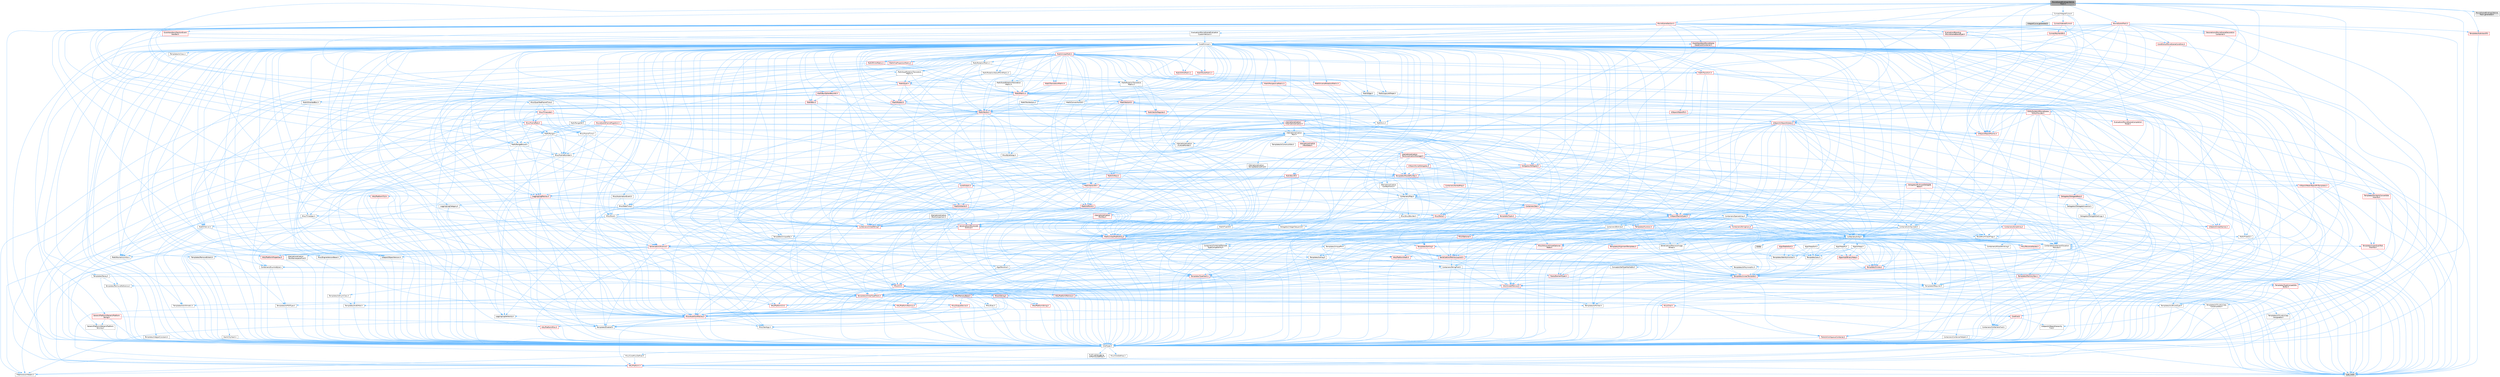 digraph "MovieSceneBindingLifetimeTrack.h"
{
 // INTERACTIVE_SVG=YES
 // LATEX_PDF_SIZE
  bgcolor="transparent";
  edge [fontname=Helvetica,fontsize=10,labelfontname=Helvetica,labelfontsize=10];
  node [fontname=Helvetica,fontsize=10,shape=box,height=0.2,width=0.4];
  Node1 [id="Node000001",label="MovieSceneBindingLifetime\lTrack.h",height=0.2,width=0.4,color="gray40", fillcolor="grey60", style="filled", fontcolor="black",tooltip=" "];
  Node1 -> Node2 [id="edge1_Node000001_Node000002",color="steelblue1",style="solid",tooltip=" "];
  Node2 [id="Node000002",label="Containers/Array.h",height=0.2,width=0.4,color="grey40", fillcolor="white", style="filled",URL="$df/dd0/Array_8h.html",tooltip=" "];
  Node2 -> Node3 [id="edge2_Node000002_Node000003",color="steelblue1",style="solid",tooltip=" "];
  Node3 [id="Node000003",label="CoreTypes.h",height=0.2,width=0.4,color="grey40", fillcolor="white", style="filled",URL="$dc/dec/CoreTypes_8h.html",tooltip=" "];
  Node3 -> Node4 [id="edge3_Node000003_Node000004",color="steelblue1",style="solid",tooltip=" "];
  Node4 [id="Node000004",label="HAL/Platform.h",height=0.2,width=0.4,color="red", fillcolor="#FFF0F0", style="filled",URL="$d9/dd0/Platform_8h.html",tooltip=" "];
  Node4 -> Node7 [id="edge4_Node000004_Node000007",color="steelblue1",style="solid",tooltip=" "];
  Node7 [id="Node000007",label="type_traits",height=0.2,width=0.4,color="grey60", fillcolor="#E0E0E0", style="filled",tooltip=" "];
  Node4 -> Node8 [id="edge5_Node000004_Node000008",color="steelblue1",style="solid",tooltip=" "];
  Node8 [id="Node000008",label="PreprocessorHelpers.h",height=0.2,width=0.4,color="grey40", fillcolor="white", style="filled",URL="$db/ddb/PreprocessorHelpers_8h.html",tooltip=" "];
  Node3 -> Node14 [id="edge6_Node000003_Node000014",color="steelblue1",style="solid",tooltip=" "];
  Node14 [id="Node000014",label="ProfilingDebugging\l/UMemoryDefines.h",height=0.2,width=0.4,color="grey40", fillcolor="white", style="filled",URL="$d2/da2/UMemoryDefines_8h.html",tooltip=" "];
  Node3 -> Node15 [id="edge7_Node000003_Node000015",color="steelblue1",style="solid",tooltip=" "];
  Node15 [id="Node000015",label="Misc/CoreMiscDefines.h",height=0.2,width=0.4,color="grey40", fillcolor="white", style="filled",URL="$da/d38/CoreMiscDefines_8h.html",tooltip=" "];
  Node15 -> Node4 [id="edge8_Node000015_Node000004",color="steelblue1",style="solid",tooltip=" "];
  Node15 -> Node8 [id="edge9_Node000015_Node000008",color="steelblue1",style="solid",tooltip=" "];
  Node3 -> Node16 [id="edge10_Node000003_Node000016",color="steelblue1",style="solid",tooltip=" "];
  Node16 [id="Node000016",label="Misc/CoreDefines.h",height=0.2,width=0.4,color="grey40", fillcolor="white", style="filled",URL="$d3/dd2/CoreDefines_8h.html",tooltip=" "];
  Node2 -> Node17 [id="edge11_Node000002_Node000017",color="steelblue1",style="solid",tooltip=" "];
  Node17 [id="Node000017",label="Misc/AssertionMacros.h",height=0.2,width=0.4,color="red", fillcolor="#FFF0F0", style="filled",URL="$d0/dfa/AssertionMacros_8h.html",tooltip=" "];
  Node17 -> Node3 [id="edge12_Node000017_Node000003",color="steelblue1",style="solid",tooltip=" "];
  Node17 -> Node4 [id="edge13_Node000017_Node000004",color="steelblue1",style="solid",tooltip=" "];
  Node17 -> Node18 [id="edge14_Node000017_Node000018",color="steelblue1",style="solid",tooltip=" "];
  Node18 [id="Node000018",label="HAL/PlatformMisc.h",height=0.2,width=0.4,color="red", fillcolor="#FFF0F0", style="filled",URL="$d0/df5/PlatformMisc_8h.html",tooltip=" "];
  Node18 -> Node3 [id="edge15_Node000018_Node000003",color="steelblue1",style="solid",tooltip=" "];
  Node17 -> Node8 [id="edge16_Node000017_Node000008",color="steelblue1",style="solid",tooltip=" "];
  Node17 -> Node54 [id="edge17_Node000017_Node000054",color="steelblue1",style="solid",tooltip=" "];
  Node54 [id="Node000054",label="Templates/EnableIf.h",height=0.2,width=0.4,color="grey40", fillcolor="white", style="filled",URL="$d7/d60/EnableIf_8h.html",tooltip=" "];
  Node54 -> Node3 [id="edge18_Node000054_Node000003",color="steelblue1",style="solid",tooltip=" "];
  Node17 -> Node60 [id="edge19_Node000017_Node000060",color="steelblue1",style="solid",tooltip=" "];
  Node60 [id="Node000060",label="Misc/VarArgs.h",height=0.2,width=0.4,color="grey40", fillcolor="white", style="filled",URL="$d5/d6f/VarArgs_8h.html",tooltip=" "];
  Node60 -> Node3 [id="edge20_Node000060_Node000003",color="steelblue1",style="solid",tooltip=" "];
  Node2 -> Node68 [id="edge21_Node000002_Node000068",color="steelblue1",style="solid",tooltip=" "];
  Node68 [id="Node000068",label="Misc/IntrusiveUnsetOptional\lState.h",height=0.2,width=0.4,color="red", fillcolor="#FFF0F0", style="filled",URL="$d2/d0a/IntrusiveUnsetOptionalState_8h.html",tooltip=" "];
  Node2 -> Node70 [id="edge22_Node000002_Node000070",color="steelblue1",style="solid",tooltip=" "];
  Node70 [id="Node000070",label="Misc/ReverseIterate.h",height=0.2,width=0.4,color="red", fillcolor="#FFF0F0", style="filled",URL="$db/de3/ReverseIterate_8h.html",tooltip=" "];
  Node70 -> Node4 [id="edge23_Node000070_Node000004",color="steelblue1",style="solid",tooltip=" "];
  Node2 -> Node72 [id="edge24_Node000002_Node000072",color="steelblue1",style="solid",tooltip=" "];
  Node72 [id="Node000072",label="HAL/UnrealMemory.h",height=0.2,width=0.4,color="red", fillcolor="#FFF0F0", style="filled",URL="$d9/d96/UnrealMemory_8h.html",tooltip=" "];
  Node72 -> Node3 [id="edge25_Node000072_Node000003",color="steelblue1",style="solid",tooltip=" "];
  Node72 -> Node76 [id="edge26_Node000072_Node000076",color="steelblue1",style="solid",tooltip=" "];
  Node76 [id="Node000076",label="HAL/MemoryBase.h",height=0.2,width=0.4,color="red", fillcolor="#FFF0F0", style="filled",URL="$d6/d9f/MemoryBase_8h.html",tooltip=" "];
  Node76 -> Node3 [id="edge27_Node000076_Node000003",color="steelblue1",style="solid",tooltip=" "];
  Node76 -> Node47 [id="edge28_Node000076_Node000047",color="steelblue1",style="solid",tooltip=" "];
  Node47 [id="Node000047",label="HAL/PlatformAtomics.h",height=0.2,width=0.4,color="red", fillcolor="#FFF0F0", style="filled",URL="$d3/d36/PlatformAtomics_8h.html",tooltip=" "];
  Node47 -> Node3 [id="edge29_Node000047_Node000003",color="steelblue1",style="solid",tooltip=" "];
  Node76 -> Node30 [id="edge30_Node000076_Node000030",color="steelblue1",style="solid",tooltip=" "];
  Node30 [id="Node000030",label="HAL/PlatformCrt.h",height=0.2,width=0.4,color="red", fillcolor="#FFF0F0", style="filled",URL="$d8/d75/PlatformCrt_8h.html",tooltip=" "];
  Node76 -> Node77 [id="edge31_Node000076_Node000077",color="steelblue1",style="solid",tooltip=" "];
  Node77 [id="Node000077",label="Misc/Exec.h",height=0.2,width=0.4,color="grey40", fillcolor="white", style="filled",URL="$de/ddb/Exec_8h.html",tooltip=" "];
  Node77 -> Node3 [id="edge32_Node000077_Node000003",color="steelblue1",style="solid",tooltip=" "];
  Node77 -> Node17 [id="edge33_Node000077_Node000017",color="steelblue1",style="solid",tooltip=" "];
  Node76 -> Node78 [id="edge34_Node000076_Node000078",color="steelblue1",style="solid",tooltip=" "];
  Node78 [id="Node000078",label="Misc/OutputDevice.h",height=0.2,width=0.4,color="red", fillcolor="#FFF0F0", style="filled",URL="$d7/d32/OutputDevice_8h.html",tooltip=" "];
  Node78 -> Node25 [id="edge35_Node000078_Node000025",color="steelblue1",style="solid",tooltip=" "];
  Node25 [id="Node000025",label="CoreFwd.h",height=0.2,width=0.4,color="red", fillcolor="#FFF0F0", style="filled",URL="$d1/d1e/CoreFwd_8h.html",tooltip=" "];
  Node25 -> Node3 [id="edge36_Node000025_Node000003",color="steelblue1",style="solid",tooltip=" "];
  Node25 -> Node26 [id="edge37_Node000025_Node000026",color="steelblue1",style="solid",tooltip=" "];
  Node26 [id="Node000026",label="Containers/ContainersFwd.h",height=0.2,width=0.4,color="grey40", fillcolor="white", style="filled",URL="$d4/d0a/ContainersFwd_8h.html",tooltip=" "];
  Node26 -> Node4 [id="edge38_Node000026_Node000004",color="steelblue1",style="solid",tooltip=" "];
  Node26 -> Node3 [id="edge39_Node000026_Node000003",color="steelblue1",style="solid",tooltip=" "];
  Node26 -> Node23 [id="edge40_Node000026_Node000023",color="steelblue1",style="solid",tooltip=" "];
  Node23 [id="Node000023",label="Traits/IsContiguousContainer.h",height=0.2,width=0.4,color="red", fillcolor="#FFF0F0", style="filled",URL="$d5/d3c/IsContiguousContainer_8h.html",tooltip=" "];
  Node23 -> Node3 [id="edge41_Node000023_Node000003",color="steelblue1",style="solid",tooltip=" "];
  Node25 -> Node28 [id="edge42_Node000025_Node000028",color="steelblue1",style="solid",tooltip=" "];
  Node28 [id="Node000028",label="UObject/UObjectHierarchy\lFwd.h",height=0.2,width=0.4,color="grey40", fillcolor="white", style="filled",URL="$d3/d13/UObjectHierarchyFwd_8h.html",tooltip=" "];
  Node78 -> Node3 [id="edge43_Node000078_Node000003",color="steelblue1",style="solid",tooltip=" "];
  Node78 -> Node79 [id="edge44_Node000078_Node000079",color="steelblue1",style="solid",tooltip=" "];
  Node79 [id="Node000079",label="Logging/LogVerbosity.h",height=0.2,width=0.4,color="grey40", fillcolor="white", style="filled",URL="$d2/d8f/LogVerbosity_8h.html",tooltip=" "];
  Node79 -> Node3 [id="edge45_Node000079_Node000003",color="steelblue1",style="solid",tooltip=" "];
  Node78 -> Node60 [id="edge46_Node000078_Node000060",color="steelblue1",style="solid",tooltip=" "];
  Node72 -> Node89 [id="edge47_Node000072_Node000089",color="steelblue1",style="solid",tooltip=" "];
  Node89 [id="Node000089",label="HAL/PlatformMemory.h",height=0.2,width=0.4,color="red", fillcolor="#FFF0F0", style="filled",URL="$de/d68/PlatformMemory_8h.html",tooltip=" "];
  Node89 -> Node3 [id="edge48_Node000089_Node000003",color="steelblue1",style="solid",tooltip=" "];
  Node72 -> Node92 [id="edge49_Node000072_Node000092",color="steelblue1",style="solid",tooltip=" "];
  Node92 [id="Node000092",label="Templates/IsPointer.h",height=0.2,width=0.4,color="grey40", fillcolor="white", style="filled",URL="$d7/d05/IsPointer_8h.html",tooltip=" "];
  Node92 -> Node3 [id="edge50_Node000092_Node000003",color="steelblue1",style="solid",tooltip=" "];
  Node2 -> Node93 [id="edge51_Node000002_Node000093",color="steelblue1",style="solid",tooltip=" "];
  Node93 [id="Node000093",label="Templates/UnrealTypeTraits.h",height=0.2,width=0.4,color="red", fillcolor="#FFF0F0", style="filled",URL="$d2/d2d/UnrealTypeTraits_8h.html",tooltip=" "];
  Node93 -> Node3 [id="edge52_Node000093_Node000003",color="steelblue1",style="solid",tooltip=" "];
  Node93 -> Node92 [id="edge53_Node000093_Node000092",color="steelblue1",style="solid",tooltip=" "];
  Node93 -> Node17 [id="edge54_Node000093_Node000017",color="steelblue1",style="solid",tooltip=" "];
  Node93 -> Node85 [id="edge55_Node000093_Node000085",color="steelblue1",style="solid",tooltip=" "];
  Node85 [id="Node000085",label="Templates/AndOrNot.h",height=0.2,width=0.4,color="grey40", fillcolor="white", style="filled",URL="$db/d0a/AndOrNot_8h.html",tooltip=" "];
  Node85 -> Node3 [id="edge56_Node000085_Node000003",color="steelblue1",style="solid",tooltip=" "];
  Node93 -> Node54 [id="edge57_Node000093_Node000054",color="steelblue1",style="solid",tooltip=" "];
  Node93 -> Node94 [id="edge58_Node000093_Node000094",color="steelblue1",style="solid",tooltip=" "];
  Node94 [id="Node000094",label="Templates/IsArithmetic.h",height=0.2,width=0.4,color="grey40", fillcolor="white", style="filled",URL="$d2/d5d/IsArithmetic_8h.html",tooltip=" "];
  Node94 -> Node3 [id="edge59_Node000094_Node000003",color="steelblue1",style="solid",tooltip=" "];
  Node93 -> Node96 [id="edge60_Node000093_Node000096",color="steelblue1",style="solid",tooltip=" "];
  Node96 [id="Node000096",label="Templates/IsPODType.h",height=0.2,width=0.4,color="grey40", fillcolor="white", style="filled",URL="$d7/db1/IsPODType_8h.html",tooltip=" "];
  Node96 -> Node3 [id="edge61_Node000096_Node000003",color="steelblue1",style="solid",tooltip=" "];
  Node93 -> Node97 [id="edge62_Node000093_Node000097",color="steelblue1",style="solid",tooltip=" "];
  Node97 [id="Node000097",label="Templates/IsUECoreType.h",height=0.2,width=0.4,color="grey40", fillcolor="white", style="filled",URL="$d1/db8/IsUECoreType_8h.html",tooltip=" "];
  Node97 -> Node3 [id="edge63_Node000097_Node000003",color="steelblue1",style="solid",tooltip=" "];
  Node97 -> Node7 [id="edge64_Node000097_Node000007",color="steelblue1",style="solid",tooltip=" "];
  Node93 -> Node86 [id="edge65_Node000093_Node000086",color="steelblue1",style="solid",tooltip=" "];
  Node86 [id="Node000086",label="Templates/IsTriviallyCopy\lConstructible.h",height=0.2,width=0.4,color="grey40", fillcolor="white", style="filled",URL="$d3/d78/IsTriviallyCopyConstructible_8h.html",tooltip=" "];
  Node86 -> Node3 [id="edge66_Node000086_Node000003",color="steelblue1",style="solid",tooltip=" "];
  Node86 -> Node7 [id="edge67_Node000086_Node000007",color="steelblue1",style="solid",tooltip=" "];
  Node2 -> Node98 [id="edge68_Node000002_Node000098",color="steelblue1",style="solid",tooltip=" "];
  Node98 [id="Node000098",label="Templates/UnrealTemplate.h",height=0.2,width=0.4,color="red", fillcolor="#FFF0F0", style="filled",URL="$d4/d24/UnrealTemplate_8h.html",tooltip=" "];
  Node98 -> Node3 [id="edge69_Node000098_Node000003",color="steelblue1",style="solid",tooltip=" "];
  Node98 -> Node92 [id="edge70_Node000098_Node000092",color="steelblue1",style="solid",tooltip=" "];
  Node98 -> Node72 [id="edge71_Node000098_Node000072",color="steelblue1",style="solid",tooltip=" "];
  Node98 -> Node93 [id="edge72_Node000098_Node000093",color="steelblue1",style="solid",tooltip=" "];
  Node98 -> Node101 [id="edge73_Node000098_Node000101",color="steelblue1",style="solid",tooltip=" "];
  Node101 [id="Node000101",label="Templates/RemoveReference.h",height=0.2,width=0.4,color="grey40", fillcolor="white", style="filled",URL="$da/dbe/RemoveReference_8h.html",tooltip=" "];
  Node101 -> Node3 [id="edge74_Node000101_Node000003",color="steelblue1",style="solid",tooltip=" "];
  Node98 -> Node62 [id="edge75_Node000098_Node000062",color="steelblue1",style="solid",tooltip=" "];
  Node62 [id="Node000062",label="Templates/Requires.h",height=0.2,width=0.4,color="grey40", fillcolor="white", style="filled",URL="$dc/d96/Requires_8h.html",tooltip=" "];
  Node62 -> Node54 [id="edge76_Node000062_Node000054",color="steelblue1",style="solid",tooltip=" "];
  Node62 -> Node7 [id="edge77_Node000062_Node000007",color="steelblue1",style="solid",tooltip=" "];
  Node98 -> Node102 [id="edge78_Node000098_Node000102",color="steelblue1",style="solid",tooltip=" "];
  Node102 [id="Node000102",label="Templates/TypeCompatible\lBytes.h",height=0.2,width=0.4,color="red", fillcolor="#FFF0F0", style="filled",URL="$df/d0a/TypeCompatibleBytes_8h.html",tooltip=" "];
  Node102 -> Node3 [id="edge79_Node000102_Node000003",color="steelblue1",style="solid",tooltip=" "];
  Node102 -> Node7 [id="edge80_Node000102_Node000007",color="steelblue1",style="solid",tooltip=" "];
  Node98 -> Node23 [id="edge81_Node000098_Node000023",color="steelblue1",style="solid",tooltip=" "];
  Node98 -> Node7 [id="edge82_Node000098_Node000007",color="steelblue1",style="solid",tooltip=" "];
  Node2 -> Node104 [id="edge83_Node000002_Node000104",color="steelblue1",style="solid",tooltip=" "];
  Node104 [id="Node000104",label="Containers/AllowShrinking.h",height=0.2,width=0.4,color="grey40", fillcolor="white", style="filled",URL="$d7/d1a/AllowShrinking_8h.html",tooltip=" "];
  Node104 -> Node3 [id="edge84_Node000104_Node000003",color="steelblue1",style="solid",tooltip=" "];
  Node2 -> Node105 [id="edge85_Node000002_Node000105",color="steelblue1",style="solid",tooltip=" "];
  Node105 [id="Node000105",label="Containers/ContainerAllocation\lPolicies.h",height=0.2,width=0.4,color="grey40", fillcolor="white", style="filled",URL="$d7/dff/ContainerAllocationPolicies_8h.html",tooltip=" "];
  Node105 -> Node3 [id="edge86_Node000105_Node000003",color="steelblue1",style="solid",tooltip=" "];
  Node105 -> Node106 [id="edge87_Node000105_Node000106",color="steelblue1",style="solid",tooltip=" "];
  Node106 [id="Node000106",label="Containers/ContainerHelpers.h",height=0.2,width=0.4,color="grey40", fillcolor="white", style="filled",URL="$d7/d33/ContainerHelpers_8h.html",tooltip=" "];
  Node106 -> Node3 [id="edge88_Node000106_Node000003",color="steelblue1",style="solid",tooltip=" "];
  Node105 -> Node105 [id="edge89_Node000105_Node000105",color="steelblue1",style="solid",tooltip=" "];
  Node105 -> Node107 [id="edge90_Node000105_Node000107",color="steelblue1",style="solid",tooltip=" "];
  Node107 [id="Node000107",label="HAL/PlatformMath.h",height=0.2,width=0.4,color="red", fillcolor="#FFF0F0", style="filled",URL="$dc/d53/PlatformMath_8h.html",tooltip=" "];
  Node107 -> Node3 [id="edge91_Node000107_Node000003",color="steelblue1",style="solid",tooltip=" "];
  Node105 -> Node72 [id="edge92_Node000105_Node000072",color="steelblue1",style="solid",tooltip=" "];
  Node105 -> Node40 [id="edge93_Node000105_Node000040",color="steelblue1",style="solid",tooltip=" "];
  Node40 [id="Node000040",label="Math/NumericLimits.h",height=0.2,width=0.4,color="grey40", fillcolor="white", style="filled",URL="$df/d1b/NumericLimits_8h.html",tooltip=" "];
  Node40 -> Node3 [id="edge94_Node000040_Node000003",color="steelblue1",style="solid",tooltip=" "];
  Node105 -> Node17 [id="edge95_Node000105_Node000017",color="steelblue1",style="solid",tooltip=" "];
  Node105 -> Node115 [id="edge96_Node000105_Node000115",color="steelblue1",style="solid",tooltip=" "];
  Node115 [id="Node000115",label="Templates/IsPolymorphic.h",height=0.2,width=0.4,color="grey40", fillcolor="white", style="filled",URL="$dc/d20/IsPolymorphic_8h.html",tooltip=" "];
  Node105 -> Node116 [id="edge97_Node000105_Node000116",color="steelblue1",style="solid",tooltip=" "];
  Node116 [id="Node000116",label="Templates/MemoryOps.h",height=0.2,width=0.4,color="red", fillcolor="#FFF0F0", style="filled",URL="$db/dea/MemoryOps_8h.html",tooltip=" "];
  Node116 -> Node3 [id="edge98_Node000116_Node000003",color="steelblue1",style="solid",tooltip=" "];
  Node116 -> Node72 [id="edge99_Node000116_Node000072",color="steelblue1",style="solid",tooltip=" "];
  Node116 -> Node87 [id="edge100_Node000116_Node000087",color="steelblue1",style="solid",tooltip=" "];
  Node87 [id="Node000087",label="Templates/IsTriviallyCopy\lAssignable.h",height=0.2,width=0.4,color="grey40", fillcolor="white", style="filled",URL="$d2/df2/IsTriviallyCopyAssignable_8h.html",tooltip=" "];
  Node87 -> Node3 [id="edge101_Node000087_Node000003",color="steelblue1",style="solid",tooltip=" "];
  Node87 -> Node7 [id="edge102_Node000087_Node000007",color="steelblue1",style="solid",tooltip=" "];
  Node116 -> Node86 [id="edge103_Node000116_Node000086",color="steelblue1",style="solid",tooltip=" "];
  Node116 -> Node62 [id="edge104_Node000116_Node000062",color="steelblue1",style="solid",tooltip=" "];
  Node116 -> Node93 [id="edge105_Node000116_Node000093",color="steelblue1",style="solid",tooltip=" "];
  Node116 -> Node7 [id="edge106_Node000116_Node000007",color="steelblue1",style="solid",tooltip=" "];
  Node105 -> Node102 [id="edge107_Node000105_Node000102",color="steelblue1",style="solid",tooltip=" "];
  Node105 -> Node7 [id="edge108_Node000105_Node000007",color="steelblue1",style="solid",tooltip=" "];
  Node2 -> Node117 [id="edge109_Node000002_Node000117",color="steelblue1",style="solid",tooltip=" "];
  Node117 [id="Node000117",label="Containers/ContainerElement\lTypeCompatibility.h",height=0.2,width=0.4,color="grey40", fillcolor="white", style="filled",URL="$df/ddf/ContainerElementTypeCompatibility_8h.html",tooltip=" "];
  Node117 -> Node3 [id="edge110_Node000117_Node000003",color="steelblue1",style="solid",tooltip=" "];
  Node117 -> Node93 [id="edge111_Node000117_Node000093",color="steelblue1",style="solid",tooltip=" "];
  Node2 -> Node118 [id="edge112_Node000002_Node000118",color="steelblue1",style="solid",tooltip=" "];
  Node118 [id="Node000118",label="Serialization/Archive.h",height=0.2,width=0.4,color="red", fillcolor="#FFF0F0", style="filled",URL="$d7/d3b/Archive_8h.html",tooltip=" "];
  Node118 -> Node25 [id="edge113_Node000118_Node000025",color="steelblue1",style="solid",tooltip=" "];
  Node118 -> Node3 [id="edge114_Node000118_Node000003",color="steelblue1",style="solid",tooltip=" "];
  Node118 -> Node119 [id="edge115_Node000118_Node000119",color="steelblue1",style="solid",tooltip=" "];
  Node119 [id="Node000119",label="HAL/PlatformProperties.h",height=0.2,width=0.4,color="red", fillcolor="#FFF0F0", style="filled",URL="$d9/db0/PlatformProperties_8h.html",tooltip=" "];
  Node119 -> Node3 [id="edge116_Node000119_Node000003",color="steelblue1",style="solid",tooltip=" "];
  Node118 -> Node122 [id="edge117_Node000118_Node000122",color="steelblue1",style="solid",tooltip=" "];
  Node122 [id="Node000122",label="Internationalization\l/TextNamespaceFwd.h",height=0.2,width=0.4,color="grey40", fillcolor="white", style="filled",URL="$d8/d97/TextNamespaceFwd_8h.html",tooltip=" "];
  Node122 -> Node3 [id="edge118_Node000122_Node000003",color="steelblue1",style="solid",tooltip=" "];
  Node118 -> Node17 [id="edge119_Node000118_Node000017",color="steelblue1",style="solid",tooltip=" "];
  Node118 -> Node123 [id="edge120_Node000118_Node000123",color="steelblue1",style="solid",tooltip=" "];
  Node123 [id="Node000123",label="Misc/EngineVersionBase.h",height=0.2,width=0.4,color="grey40", fillcolor="white", style="filled",URL="$d5/d2b/EngineVersionBase_8h.html",tooltip=" "];
  Node123 -> Node3 [id="edge121_Node000123_Node000003",color="steelblue1",style="solid",tooltip=" "];
  Node118 -> Node60 [id="edge122_Node000118_Node000060",color="steelblue1",style="solid",tooltip=" "];
  Node118 -> Node54 [id="edge123_Node000118_Node000054",color="steelblue1",style="solid",tooltip=" "];
  Node118 -> Node126 [id="edge124_Node000118_Node000126",color="steelblue1",style="solid",tooltip=" "];
  Node126 [id="Node000126",label="Templates/IsEnumClass.h",height=0.2,width=0.4,color="grey40", fillcolor="white", style="filled",URL="$d7/d15/IsEnumClass_8h.html",tooltip=" "];
  Node126 -> Node3 [id="edge125_Node000126_Node000003",color="steelblue1",style="solid",tooltip=" "];
  Node126 -> Node85 [id="edge126_Node000126_Node000085",color="steelblue1",style="solid",tooltip=" "];
  Node118 -> Node98 [id="edge127_Node000118_Node000098",color="steelblue1",style="solid",tooltip=" "];
  Node118 -> Node127 [id="edge128_Node000118_Node000127",color="steelblue1",style="solid",tooltip=" "];
  Node127 [id="Node000127",label="UObject/ObjectVersion.h",height=0.2,width=0.4,color="grey40", fillcolor="white", style="filled",URL="$da/d63/ObjectVersion_8h.html",tooltip=" "];
  Node127 -> Node3 [id="edge129_Node000127_Node000003",color="steelblue1",style="solid",tooltip=" "];
  Node2 -> Node128 [id="edge130_Node000002_Node000128",color="steelblue1",style="solid",tooltip=" "];
  Node128 [id="Node000128",label="Serialization/MemoryImage\lWriter.h",height=0.2,width=0.4,color="grey40", fillcolor="white", style="filled",URL="$d0/d08/MemoryImageWriter_8h.html",tooltip=" "];
  Node128 -> Node3 [id="edge131_Node000128_Node000003",color="steelblue1",style="solid",tooltip=" "];
  Node128 -> Node129 [id="edge132_Node000128_Node000129",color="steelblue1",style="solid",tooltip=" "];
  Node129 [id="Node000129",label="Serialization/MemoryLayout.h",height=0.2,width=0.4,color="red", fillcolor="#FFF0F0", style="filled",URL="$d7/d66/MemoryLayout_8h.html",tooltip=" "];
  Node129 -> Node132 [id="edge133_Node000129_Node000132",color="steelblue1",style="solid",tooltip=" "];
  Node132 [id="Node000132",label="Containers/EnumAsByte.h",height=0.2,width=0.4,color="grey40", fillcolor="white", style="filled",URL="$d6/d9a/EnumAsByte_8h.html",tooltip=" "];
  Node132 -> Node3 [id="edge134_Node000132_Node000003",color="steelblue1",style="solid",tooltip=" "];
  Node132 -> Node96 [id="edge135_Node000132_Node000096",color="steelblue1",style="solid",tooltip=" "];
  Node132 -> Node133 [id="edge136_Node000132_Node000133",color="steelblue1",style="solid",tooltip=" "];
  Node133 [id="Node000133",label="Templates/TypeHash.h",height=0.2,width=0.4,color="red", fillcolor="#FFF0F0", style="filled",URL="$d1/d62/TypeHash_8h.html",tooltip=" "];
  Node133 -> Node3 [id="edge137_Node000133_Node000003",color="steelblue1",style="solid",tooltip=" "];
  Node133 -> Node62 [id="edge138_Node000133_Node000062",color="steelblue1",style="solid",tooltip=" "];
  Node133 -> Node134 [id="edge139_Node000133_Node000134",color="steelblue1",style="solid",tooltip=" "];
  Node134 [id="Node000134",label="Misc/Crc.h",height=0.2,width=0.4,color="red", fillcolor="#FFF0F0", style="filled",URL="$d4/dd2/Crc_8h.html",tooltip=" "];
  Node134 -> Node3 [id="edge140_Node000134_Node000003",color="steelblue1",style="solid",tooltip=" "];
  Node134 -> Node74 [id="edge141_Node000134_Node000074",color="steelblue1",style="solid",tooltip=" "];
  Node74 [id="Node000074",label="HAL/PlatformString.h",height=0.2,width=0.4,color="red", fillcolor="#FFF0F0", style="filled",URL="$db/db5/PlatformString_8h.html",tooltip=" "];
  Node74 -> Node3 [id="edge142_Node000074_Node000003",color="steelblue1",style="solid",tooltip=" "];
  Node134 -> Node17 [id="edge143_Node000134_Node000017",color="steelblue1",style="solid",tooltip=" "];
  Node134 -> Node135 [id="edge144_Node000134_Node000135",color="steelblue1",style="solid",tooltip=" "];
  Node135 [id="Node000135",label="Misc/CString.h",height=0.2,width=0.4,color="red", fillcolor="#FFF0F0", style="filled",URL="$d2/d49/CString_8h.html",tooltip=" "];
  Node135 -> Node3 [id="edge145_Node000135_Node000003",color="steelblue1",style="solid",tooltip=" "];
  Node135 -> Node30 [id="edge146_Node000135_Node000030",color="steelblue1",style="solid",tooltip=" "];
  Node135 -> Node74 [id="edge147_Node000135_Node000074",color="steelblue1",style="solid",tooltip=" "];
  Node135 -> Node17 [id="edge148_Node000135_Node000017",color="steelblue1",style="solid",tooltip=" "];
  Node135 -> Node136 [id="edge149_Node000135_Node000136",color="steelblue1",style="solid",tooltip=" "];
  Node136 [id="Node000136",label="Misc/Char.h",height=0.2,width=0.4,color="red", fillcolor="#FFF0F0", style="filled",URL="$d0/d58/Char_8h.html",tooltip=" "];
  Node136 -> Node3 [id="edge150_Node000136_Node000003",color="steelblue1",style="solid",tooltip=" "];
  Node136 -> Node7 [id="edge151_Node000136_Node000007",color="steelblue1",style="solid",tooltip=" "];
  Node135 -> Node60 [id="edge152_Node000135_Node000060",color="steelblue1",style="solid",tooltip=" "];
  Node134 -> Node136 [id="edge153_Node000134_Node000136",color="steelblue1",style="solid",tooltip=" "];
  Node134 -> Node93 [id="edge154_Node000134_Node000093",color="steelblue1",style="solid",tooltip=" "];
  Node133 -> Node7 [id="edge155_Node000133_Node000007",color="steelblue1",style="solid",tooltip=" "];
  Node129 -> Node20 [id="edge156_Node000129_Node000020",color="steelblue1",style="solid",tooltip=" "];
  Node20 [id="Node000020",label="Containers/StringFwd.h",height=0.2,width=0.4,color="grey40", fillcolor="white", style="filled",URL="$df/d37/StringFwd_8h.html",tooltip=" "];
  Node20 -> Node3 [id="edge157_Node000020_Node000003",color="steelblue1",style="solid",tooltip=" "];
  Node20 -> Node21 [id="edge158_Node000020_Node000021",color="steelblue1",style="solid",tooltip=" "];
  Node21 [id="Node000021",label="Traits/ElementType.h",height=0.2,width=0.4,color="red", fillcolor="#FFF0F0", style="filled",URL="$d5/d4f/ElementType_8h.html",tooltip=" "];
  Node21 -> Node4 [id="edge159_Node000021_Node000004",color="steelblue1",style="solid",tooltip=" "];
  Node21 -> Node7 [id="edge160_Node000021_Node000007",color="steelblue1",style="solid",tooltip=" "];
  Node20 -> Node23 [id="edge161_Node000020_Node000023",color="steelblue1",style="solid",tooltip=" "];
  Node129 -> Node72 [id="edge162_Node000129_Node000072",color="steelblue1",style="solid",tooltip=" "];
  Node129 -> Node54 [id="edge163_Node000129_Node000054",color="steelblue1",style="solid",tooltip=" "];
  Node129 -> Node115 [id="edge164_Node000129_Node000115",color="steelblue1",style="solid",tooltip=" "];
  Node129 -> Node98 [id="edge165_Node000129_Node000098",color="steelblue1",style="solid",tooltip=" "];
  Node2 -> Node142 [id="edge166_Node000002_Node000142",color="steelblue1",style="solid",tooltip=" "];
  Node142 [id="Node000142",label="Algo/Heapify.h",height=0.2,width=0.4,color="grey40", fillcolor="white", style="filled",URL="$d0/d2a/Heapify_8h.html",tooltip=" "];
  Node142 -> Node143 [id="edge167_Node000142_Node000143",color="steelblue1",style="solid",tooltip=" "];
  Node143 [id="Node000143",label="Algo/Impl/BinaryHeap.h",height=0.2,width=0.4,color="red", fillcolor="#FFF0F0", style="filled",URL="$d7/da3/Algo_2Impl_2BinaryHeap_8h.html",tooltip=" "];
  Node143 -> Node144 [id="edge168_Node000143_Node000144",color="steelblue1",style="solid",tooltip=" "];
  Node144 [id="Node000144",label="Templates/Invoke.h",height=0.2,width=0.4,color="red", fillcolor="#FFF0F0", style="filled",URL="$d7/deb/Invoke_8h.html",tooltip=" "];
  Node144 -> Node3 [id="edge169_Node000144_Node000003",color="steelblue1",style="solid",tooltip=" "];
  Node144 -> Node98 [id="edge170_Node000144_Node000098",color="steelblue1",style="solid",tooltip=" "];
  Node144 -> Node7 [id="edge171_Node000144_Node000007",color="steelblue1",style="solid",tooltip=" "];
  Node143 -> Node7 [id="edge172_Node000143_Node000007",color="steelblue1",style="solid",tooltip=" "];
  Node142 -> Node148 [id="edge173_Node000142_Node000148",color="steelblue1",style="solid",tooltip=" "];
  Node148 [id="Node000148",label="Templates/IdentityFunctor.h",height=0.2,width=0.4,color="grey40", fillcolor="white", style="filled",URL="$d7/d2e/IdentityFunctor_8h.html",tooltip=" "];
  Node148 -> Node4 [id="edge174_Node000148_Node000004",color="steelblue1",style="solid",tooltip=" "];
  Node142 -> Node144 [id="edge175_Node000142_Node000144",color="steelblue1",style="solid",tooltip=" "];
  Node142 -> Node149 [id="edge176_Node000142_Node000149",color="steelblue1",style="solid",tooltip=" "];
  Node149 [id="Node000149",label="Templates/Less.h",height=0.2,width=0.4,color="grey40", fillcolor="white", style="filled",URL="$de/dc8/Less_8h.html",tooltip=" "];
  Node149 -> Node3 [id="edge177_Node000149_Node000003",color="steelblue1",style="solid",tooltip=" "];
  Node149 -> Node98 [id="edge178_Node000149_Node000098",color="steelblue1",style="solid",tooltip=" "];
  Node142 -> Node98 [id="edge179_Node000142_Node000098",color="steelblue1",style="solid",tooltip=" "];
  Node2 -> Node150 [id="edge180_Node000002_Node000150",color="steelblue1",style="solid",tooltip=" "];
  Node150 [id="Node000150",label="Algo/HeapSort.h",height=0.2,width=0.4,color="grey40", fillcolor="white", style="filled",URL="$d3/d92/HeapSort_8h.html",tooltip=" "];
  Node150 -> Node143 [id="edge181_Node000150_Node000143",color="steelblue1",style="solid",tooltip=" "];
  Node150 -> Node148 [id="edge182_Node000150_Node000148",color="steelblue1",style="solid",tooltip=" "];
  Node150 -> Node149 [id="edge183_Node000150_Node000149",color="steelblue1",style="solid",tooltip=" "];
  Node150 -> Node98 [id="edge184_Node000150_Node000098",color="steelblue1",style="solid",tooltip=" "];
  Node2 -> Node151 [id="edge185_Node000002_Node000151",color="steelblue1",style="solid",tooltip=" "];
  Node151 [id="Node000151",label="Algo/IsHeap.h",height=0.2,width=0.4,color="grey40", fillcolor="white", style="filled",URL="$de/d32/IsHeap_8h.html",tooltip=" "];
  Node151 -> Node143 [id="edge186_Node000151_Node000143",color="steelblue1",style="solid",tooltip=" "];
  Node151 -> Node148 [id="edge187_Node000151_Node000148",color="steelblue1",style="solid",tooltip=" "];
  Node151 -> Node144 [id="edge188_Node000151_Node000144",color="steelblue1",style="solid",tooltip=" "];
  Node151 -> Node149 [id="edge189_Node000151_Node000149",color="steelblue1",style="solid",tooltip=" "];
  Node151 -> Node98 [id="edge190_Node000151_Node000098",color="steelblue1",style="solid",tooltip=" "];
  Node2 -> Node143 [id="edge191_Node000002_Node000143",color="steelblue1",style="solid",tooltip=" "];
  Node2 -> Node152 [id="edge192_Node000002_Node000152",color="steelblue1",style="solid",tooltip=" "];
  Node152 [id="Node000152",label="Algo/StableSort.h",height=0.2,width=0.4,color="red", fillcolor="#FFF0F0", style="filled",URL="$d7/d3c/StableSort_8h.html",tooltip=" "];
  Node152 -> Node148 [id="edge193_Node000152_Node000148",color="steelblue1",style="solid",tooltip=" "];
  Node152 -> Node144 [id="edge194_Node000152_Node000144",color="steelblue1",style="solid",tooltip=" "];
  Node152 -> Node149 [id="edge195_Node000152_Node000149",color="steelblue1",style="solid",tooltip=" "];
  Node152 -> Node98 [id="edge196_Node000152_Node000098",color="steelblue1",style="solid",tooltip=" "];
  Node2 -> Node155 [id="edge197_Node000002_Node000155",color="steelblue1",style="solid",tooltip=" "];
  Node155 [id="Node000155",label="Concepts/GetTypeHashable.h",height=0.2,width=0.4,color="grey40", fillcolor="white", style="filled",URL="$d3/da2/GetTypeHashable_8h.html",tooltip=" "];
  Node155 -> Node3 [id="edge198_Node000155_Node000003",color="steelblue1",style="solid",tooltip=" "];
  Node155 -> Node133 [id="edge199_Node000155_Node000133",color="steelblue1",style="solid",tooltip=" "];
  Node2 -> Node148 [id="edge200_Node000002_Node000148",color="steelblue1",style="solid",tooltip=" "];
  Node2 -> Node144 [id="edge201_Node000002_Node000144",color="steelblue1",style="solid",tooltip=" "];
  Node2 -> Node149 [id="edge202_Node000002_Node000149",color="steelblue1",style="solid",tooltip=" "];
  Node2 -> Node156 [id="edge203_Node000002_Node000156",color="steelblue1",style="solid",tooltip=" "];
  Node156 [id="Node000156",label="Templates/LosesQualifiers\lFromTo.h",height=0.2,width=0.4,color="red", fillcolor="#FFF0F0", style="filled",URL="$d2/db3/LosesQualifiersFromTo_8h.html",tooltip=" "];
  Node156 -> Node7 [id="edge204_Node000156_Node000007",color="steelblue1",style="solid",tooltip=" "];
  Node2 -> Node62 [id="edge205_Node000002_Node000062",color="steelblue1",style="solid",tooltip=" "];
  Node2 -> Node157 [id="edge206_Node000002_Node000157",color="steelblue1",style="solid",tooltip=" "];
  Node157 [id="Node000157",label="Templates/Sorting.h",height=0.2,width=0.4,color="red", fillcolor="#FFF0F0", style="filled",URL="$d3/d9e/Sorting_8h.html",tooltip=" "];
  Node157 -> Node3 [id="edge207_Node000157_Node000003",color="steelblue1",style="solid",tooltip=" "];
  Node157 -> Node107 [id="edge208_Node000157_Node000107",color="steelblue1",style="solid",tooltip=" "];
  Node157 -> Node149 [id="edge209_Node000157_Node000149",color="steelblue1",style="solid",tooltip=" "];
  Node2 -> Node161 [id="edge210_Node000002_Node000161",color="steelblue1",style="solid",tooltip=" "];
  Node161 [id="Node000161",label="Templates/AlignmentTemplates.h",height=0.2,width=0.4,color="red", fillcolor="#FFF0F0", style="filled",URL="$dd/d32/AlignmentTemplates_8h.html",tooltip=" "];
  Node161 -> Node3 [id="edge211_Node000161_Node000003",color="steelblue1",style="solid",tooltip=" "];
  Node161 -> Node92 [id="edge212_Node000161_Node000092",color="steelblue1",style="solid",tooltip=" "];
  Node2 -> Node21 [id="edge213_Node000002_Node000021",color="steelblue1",style="solid",tooltip=" "];
  Node2 -> Node113 [id="edge214_Node000002_Node000113",color="steelblue1",style="solid",tooltip=" "];
  Node113 [id="Node000113",label="limits",height=0.2,width=0.4,color="grey60", fillcolor="#E0E0E0", style="filled",tooltip=" "];
  Node2 -> Node7 [id="edge215_Node000002_Node000007",color="steelblue1",style="solid",tooltip=" "];
  Node1 -> Node105 [id="edge216_Node000001_Node000105",color="steelblue1",style="solid",tooltip=" "];
  Node1 -> Node162 [id="edge217_Node000001_Node000162",color="steelblue1",style="solid",tooltip=" "];
  Node162 [id="Node000162",label="CoreMinimal.h",height=0.2,width=0.4,color="grey40", fillcolor="white", style="filled",URL="$d7/d67/CoreMinimal_8h.html",tooltip=" "];
  Node162 -> Node3 [id="edge218_Node000162_Node000003",color="steelblue1",style="solid",tooltip=" "];
  Node162 -> Node25 [id="edge219_Node000162_Node000025",color="steelblue1",style="solid",tooltip=" "];
  Node162 -> Node28 [id="edge220_Node000162_Node000028",color="steelblue1",style="solid",tooltip=" "];
  Node162 -> Node26 [id="edge221_Node000162_Node000026",color="steelblue1",style="solid",tooltip=" "];
  Node162 -> Node60 [id="edge222_Node000162_Node000060",color="steelblue1",style="solid",tooltip=" "];
  Node162 -> Node79 [id="edge223_Node000162_Node000079",color="steelblue1",style="solid",tooltip=" "];
  Node162 -> Node78 [id="edge224_Node000162_Node000078",color="steelblue1",style="solid",tooltip=" "];
  Node162 -> Node30 [id="edge225_Node000162_Node000030",color="steelblue1",style="solid",tooltip=" "];
  Node162 -> Node18 [id="edge226_Node000162_Node000018",color="steelblue1",style="solid",tooltip=" "];
  Node162 -> Node17 [id="edge227_Node000162_Node000017",color="steelblue1",style="solid",tooltip=" "];
  Node162 -> Node92 [id="edge228_Node000162_Node000092",color="steelblue1",style="solid",tooltip=" "];
  Node162 -> Node89 [id="edge229_Node000162_Node000089",color="steelblue1",style="solid",tooltip=" "];
  Node162 -> Node47 [id="edge230_Node000162_Node000047",color="steelblue1",style="solid",tooltip=" "];
  Node162 -> Node77 [id="edge231_Node000162_Node000077",color="steelblue1",style="solid",tooltip=" "];
  Node162 -> Node76 [id="edge232_Node000162_Node000076",color="steelblue1",style="solid",tooltip=" "];
  Node162 -> Node72 [id="edge233_Node000162_Node000072",color="steelblue1",style="solid",tooltip=" "];
  Node162 -> Node94 [id="edge234_Node000162_Node000094",color="steelblue1",style="solid",tooltip=" "];
  Node162 -> Node85 [id="edge235_Node000162_Node000085",color="steelblue1",style="solid",tooltip=" "];
  Node162 -> Node96 [id="edge236_Node000162_Node000096",color="steelblue1",style="solid",tooltip=" "];
  Node162 -> Node97 [id="edge237_Node000162_Node000097",color="steelblue1",style="solid",tooltip=" "];
  Node162 -> Node86 [id="edge238_Node000162_Node000086",color="steelblue1",style="solid",tooltip=" "];
  Node162 -> Node93 [id="edge239_Node000162_Node000093",color="steelblue1",style="solid",tooltip=" "];
  Node162 -> Node54 [id="edge240_Node000162_Node000054",color="steelblue1",style="solid",tooltip=" "];
  Node162 -> Node101 [id="edge241_Node000162_Node000101",color="steelblue1",style="solid",tooltip=" "];
  Node162 -> Node163 [id="edge242_Node000162_Node000163",color="steelblue1",style="solid",tooltip=" "];
  Node163 [id="Node000163",label="Templates/IntegralConstant.h",height=0.2,width=0.4,color="grey40", fillcolor="white", style="filled",URL="$db/d1b/IntegralConstant_8h.html",tooltip=" "];
  Node163 -> Node3 [id="edge243_Node000163_Node000003",color="steelblue1",style="solid",tooltip=" "];
  Node162 -> Node164 [id="edge244_Node000162_Node000164",color="steelblue1",style="solid",tooltip=" "];
  Node164 [id="Node000164",label="Templates/IsClass.h",height=0.2,width=0.4,color="grey40", fillcolor="white", style="filled",URL="$db/dcb/IsClass_8h.html",tooltip=" "];
  Node164 -> Node3 [id="edge245_Node000164_Node000003",color="steelblue1",style="solid",tooltip=" "];
  Node162 -> Node102 [id="edge246_Node000162_Node000102",color="steelblue1",style="solid",tooltip=" "];
  Node162 -> Node23 [id="edge247_Node000162_Node000023",color="steelblue1",style="solid",tooltip=" "];
  Node162 -> Node98 [id="edge248_Node000162_Node000098",color="steelblue1",style="solid",tooltip=" "];
  Node162 -> Node40 [id="edge249_Node000162_Node000040",color="steelblue1",style="solid",tooltip=" "];
  Node162 -> Node107 [id="edge250_Node000162_Node000107",color="steelblue1",style="solid",tooltip=" "];
  Node162 -> Node87 [id="edge251_Node000162_Node000087",color="steelblue1",style="solid",tooltip=" "];
  Node162 -> Node116 [id="edge252_Node000162_Node000116",color="steelblue1",style="solid",tooltip=" "];
  Node162 -> Node105 [id="edge253_Node000162_Node000105",color="steelblue1",style="solid",tooltip=" "];
  Node162 -> Node126 [id="edge254_Node000162_Node000126",color="steelblue1",style="solid",tooltip=" "];
  Node162 -> Node119 [id="edge255_Node000162_Node000119",color="steelblue1",style="solid",tooltip=" "];
  Node162 -> Node123 [id="edge256_Node000162_Node000123",color="steelblue1",style="solid",tooltip=" "];
  Node162 -> Node122 [id="edge257_Node000162_Node000122",color="steelblue1",style="solid",tooltip=" "];
  Node162 -> Node118 [id="edge258_Node000162_Node000118",color="steelblue1",style="solid",tooltip=" "];
  Node162 -> Node149 [id="edge259_Node000162_Node000149",color="steelblue1",style="solid",tooltip=" "];
  Node162 -> Node157 [id="edge260_Node000162_Node000157",color="steelblue1",style="solid",tooltip=" "];
  Node162 -> Node136 [id="edge261_Node000162_Node000136",color="steelblue1",style="solid",tooltip=" "];
  Node162 -> Node165 [id="edge262_Node000162_Node000165",color="steelblue1",style="solid",tooltip=" "];
  Node165 [id="Node000165",label="GenericPlatform/GenericPlatform\lStricmp.h",height=0.2,width=0.4,color="grey40", fillcolor="white", style="filled",URL="$d2/d86/GenericPlatformStricmp_8h.html",tooltip=" "];
  Node165 -> Node3 [id="edge263_Node000165_Node000003",color="steelblue1",style="solid",tooltip=" "];
  Node162 -> Node166 [id="edge264_Node000162_Node000166",color="steelblue1",style="solid",tooltip=" "];
  Node166 [id="Node000166",label="GenericPlatform/GenericPlatform\lString.h",height=0.2,width=0.4,color="red", fillcolor="#FFF0F0", style="filled",URL="$dd/d20/GenericPlatformString_8h.html",tooltip=" "];
  Node166 -> Node3 [id="edge265_Node000166_Node000003",color="steelblue1",style="solid",tooltip=" "];
  Node166 -> Node165 [id="edge266_Node000166_Node000165",color="steelblue1",style="solid",tooltip=" "];
  Node166 -> Node54 [id="edge267_Node000166_Node000054",color="steelblue1",style="solid",tooltip=" "];
  Node166 -> Node7 [id="edge268_Node000166_Node000007",color="steelblue1",style="solid",tooltip=" "];
  Node162 -> Node74 [id="edge269_Node000162_Node000074",color="steelblue1",style="solid",tooltip=" "];
  Node162 -> Node135 [id="edge270_Node000162_Node000135",color="steelblue1",style="solid",tooltip=" "];
  Node162 -> Node134 [id="edge271_Node000162_Node000134",color="steelblue1",style="solid",tooltip=" "];
  Node162 -> Node160 [id="edge272_Node000162_Node000160",color="steelblue1",style="solid",tooltip=" "];
  Node160 [id="Node000160",label="Math/UnrealMathUtility.h",height=0.2,width=0.4,color="red", fillcolor="#FFF0F0", style="filled",URL="$db/db8/UnrealMathUtility_8h.html",tooltip=" "];
  Node160 -> Node3 [id="edge273_Node000160_Node000003",color="steelblue1",style="solid",tooltip=" "];
  Node160 -> Node17 [id="edge274_Node000160_Node000017",color="steelblue1",style="solid",tooltip=" "];
  Node160 -> Node107 [id="edge275_Node000160_Node000107",color="steelblue1",style="solid",tooltip=" "];
  Node160 -> Node62 [id="edge276_Node000160_Node000062",color="steelblue1",style="solid",tooltip=" "];
  Node162 -> Node169 [id="edge277_Node000162_Node000169",color="steelblue1",style="solid",tooltip=" "];
  Node169 [id="Node000169",label="Containers/UnrealString.h",height=0.2,width=0.4,color="red", fillcolor="#FFF0F0", style="filled",URL="$d5/dba/UnrealString_8h.html",tooltip=" "];
  Node162 -> Node2 [id="edge278_Node000162_Node000002",color="steelblue1",style="solid",tooltip=" "];
  Node162 -> Node173 [id="edge279_Node000162_Node000173",color="steelblue1",style="solid",tooltip=" "];
  Node173 [id="Node000173",label="Misc/FrameNumber.h",height=0.2,width=0.4,color="grey40", fillcolor="white", style="filled",URL="$dd/dbd/FrameNumber_8h.html",tooltip=" "];
  Node173 -> Node3 [id="edge280_Node000173_Node000003",color="steelblue1",style="solid",tooltip=" "];
  Node173 -> Node40 [id="edge281_Node000173_Node000040",color="steelblue1",style="solid",tooltip=" "];
  Node173 -> Node160 [id="edge282_Node000173_Node000160",color="steelblue1",style="solid",tooltip=" "];
  Node173 -> Node54 [id="edge283_Node000173_Node000054",color="steelblue1",style="solid",tooltip=" "];
  Node173 -> Node93 [id="edge284_Node000173_Node000093",color="steelblue1",style="solid",tooltip=" "];
  Node162 -> Node174 [id="edge285_Node000162_Node000174",color="steelblue1",style="solid",tooltip=" "];
  Node174 [id="Node000174",label="Misc/Timespan.h",height=0.2,width=0.4,color="grey40", fillcolor="white", style="filled",URL="$da/dd9/Timespan_8h.html",tooltip=" "];
  Node174 -> Node3 [id="edge286_Node000174_Node000003",color="steelblue1",style="solid",tooltip=" "];
  Node174 -> Node175 [id="edge287_Node000174_Node000175",color="steelblue1",style="solid",tooltip=" "];
  Node175 [id="Node000175",label="Math/Interval.h",height=0.2,width=0.4,color="grey40", fillcolor="white", style="filled",URL="$d1/d55/Interval_8h.html",tooltip=" "];
  Node175 -> Node3 [id="edge288_Node000175_Node000003",color="steelblue1",style="solid",tooltip=" "];
  Node175 -> Node94 [id="edge289_Node000175_Node000094",color="steelblue1",style="solid",tooltip=" "];
  Node175 -> Node93 [id="edge290_Node000175_Node000093",color="steelblue1",style="solid",tooltip=" "];
  Node175 -> Node40 [id="edge291_Node000175_Node000040",color="steelblue1",style="solid",tooltip=" "];
  Node175 -> Node160 [id="edge292_Node000175_Node000160",color="steelblue1",style="solid",tooltip=" "];
  Node174 -> Node160 [id="edge293_Node000174_Node000160",color="steelblue1",style="solid",tooltip=" "];
  Node174 -> Node17 [id="edge294_Node000174_Node000017",color="steelblue1",style="solid",tooltip=" "];
  Node162 -> Node176 [id="edge295_Node000162_Node000176",color="steelblue1",style="solid",tooltip=" "];
  Node176 [id="Node000176",label="Containers/StringConv.h",height=0.2,width=0.4,color="red", fillcolor="#FFF0F0", style="filled",URL="$d3/ddf/StringConv_8h.html",tooltip=" "];
  Node176 -> Node3 [id="edge296_Node000176_Node000003",color="steelblue1",style="solid",tooltip=" "];
  Node176 -> Node17 [id="edge297_Node000176_Node000017",color="steelblue1",style="solid",tooltip=" "];
  Node176 -> Node105 [id="edge298_Node000176_Node000105",color="steelblue1",style="solid",tooltip=" "];
  Node176 -> Node2 [id="edge299_Node000176_Node000002",color="steelblue1",style="solid",tooltip=" "];
  Node176 -> Node135 [id="edge300_Node000176_Node000135",color="steelblue1",style="solid",tooltip=" "];
  Node176 -> Node177 [id="edge301_Node000176_Node000177",color="steelblue1",style="solid",tooltip=" "];
  Node177 [id="Node000177",label="Templates/IsArray.h",height=0.2,width=0.4,color="grey40", fillcolor="white", style="filled",URL="$d8/d8d/IsArray_8h.html",tooltip=" "];
  Node177 -> Node3 [id="edge302_Node000177_Node000003",color="steelblue1",style="solid",tooltip=" "];
  Node176 -> Node98 [id="edge303_Node000176_Node000098",color="steelblue1",style="solid",tooltip=" "];
  Node176 -> Node93 [id="edge304_Node000176_Node000093",color="steelblue1",style="solid",tooltip=" "];
  Node176 -> Node21 [id="edge305_Node000176_Node000021",color="steelblue1",style="solid",tooltip=" "];
  Node176 -> Node23 [id="edge306_Node000176_Node000023",color="steelblue1",style="solid",tooltip=" "];
  Node176 -> Node7 [id="edge307_Node000176_Node000007",color="steelblue1",style="solid",tooltip=" "];
  Node162 -> Node178 [id="edge308_Node000162_Node000178",color="steelblue1",style="solid",tooltip=" "];
  Node178 [id="Node000178",label="UObject/UnrealNames.h",height=0.2,width=0.4,color="red", fillcolor="#FFF0F0", style="filled",URL="$d8/db1/UnrealNames_8h.html",tooltip=" "];
  Node178 -> Node3 [id="edge309_Node000178_Node000003",color="steelblue1",style="solid",tooltip=" "];
  Node162 -> Node180 [id="edge310_Node000162_Node000180",color="steelblue1",style="solid",tooltip=" "];
  Node180 [id="Node000180",label="UObject/NameTypes.h",height=0.2,width=0.4,color="red", fillcolor="#FFF0F0", style="filled",URL="$d6/d35/NameTypes_8h.html",tooltip=" "];
  Node180 -> Node3 [id="edge311_Node000180_Node000003",color="steelblue1",style="solid",tooltip=" "];
  Node180 -> Node17 [id="edge312_Node000180_Node000017",color="steelblue1",style="solid",tooltip=" "];
  Node180 -> Node72 [id="edge313_Node000180_Node000072",color="steelblue1",style="solid",tooltip=" "];
  Node180 -> Node93 [id="edge314_Node000180_Node000093",color="steelblue1",style="solid",tooltip=" "];
  Node180 -> Node98 [id="edge315_Node000180_Node000098",color="steelblue1",style="solid",tooltip=" "];
  Node180 -> Node169 [id="edge316_Node000180_Node000169",color="steelblue1",style="solid",tooltip=" "];
  Node180 -> Node176 [id="edge317_Node000180_Node000176",color="steelblue1",style="solid",tooltip=" "];
  Node180 -> Node20 [id="edge318_Node000180_Node000020",color="steelblue1",style="solid",tooltip=" "];
  Node180 -> Node178 [id="edge319_Node000180_Node000178",color="steelblue1",style="solid",tooltip=" "];
  Node180 -> Node129 [id="edge320_Node000180_Node000129",color="steelblue1",style="solid",tooltip=" "];
  Node180 -> Node68 [id="edge321_Node000180_Node000068",color="steelblue1",style="solid",tooltip=" "];
  Node162 -> Node188 [id="edge322_Node000162_Node000188",color="steelblue1",style="solid",tooltip=" "];
  Node188 [id="Node000188",label="Misc/Parse.h",height=0.2,width=0.4,color="red", fillcolor="#FFF0F0", style="filled",URL="$dc/d71/Parse_8h.html",tooltip=" "];
  Node188 -> Node20 [id="edge323_Node000188_Node000020",color="steelblue1",style="solid",tooltip=" "];
  Node188 -> Node169 [id="edge324_Node000188_Node000169",color="steelblue1",style="solid",tooltip=" "];
  Node188 -> Node3 [id="edge325_Node000188_Node000003",color="steelblue1",style="solid",tooltip=" "];
  Node188 -> Node30 [id="edge326_Node000188_Node000030",color="steelblue1",style="solid",tooltip=" "];
  Node188 -> Node42 [id="edge327_Node000188_Node000042",color="steelblue1",style="solid",tooltip=" "];
  Node42 [id="Node000042",label="Misc/EnumClassFlags.h",height=0.2,width=0.4,color="grey40", fillcolor="white", style="filled",URL="$d8/de7/EnumClassFlags_8h.html",tooltip=" "];
  Node188 -> Node189 [id="edge328_Node000188_Node000189",color="steelblue1",style="solid",tooltip=" "];
  Node189 [id="Node000189",label="Templates/Function.h",height=0.2,width=0.4,color="red", fillcolor="#FFF0F0", style="filled",URL="$df/df5/Function_8h.html",tooltip=" "];
  Node189 -> Node3 [id="edge329_Node000189_Node000003",color="steelblue1",style="solid",tooltip=" "];
  Node189 -> Node17 [id="edge330_Node000189_Node000017",color="steelblue1",style="solid",tooltip=" "];
  Node189 -> Node68 [id="edge331_Node000189_Node000068",color="steelblue1",style="solid",tooltip=" "];
  Node189 -> Node72 [id="edge332_Node000189_Node000072",color="steelblue1",style="solid",tooltip=" "];
  Node189 -> Node93 [id="edge333_Node000189_Node000093",color="steelblue1",style="solid",tooltip=" "];
  Node189 -> Node144 [id="edge334_Node000189_Node000144",color="steelblue1",style="solid",tooltip=" "];
  Node189 -> Node98 [id="edge335_Node000189_Node000098",color="steelblue1",style="solid",tooltip=" "];
  Node189 -> Node62 [id="edge336_Node000189_Node000062",color="steelblue1",style="solid",tooltip=" "];
  Node189 -> Node160 [id="edge337_Node000189_Node000160",color="steelblue1",style="solid",tooltip=" "];
  Node189 -> Node7 [id="edge338_Node000189_Node000007",color="steelblue1",style="solid",tooltip=" "];
  Node162 -> Node161 [id="edge339_Node000162_Node000161",color="steelblue1",style="solid",tooltip=" "];
  Node162 -> Node191 [id="edge340_Node000162_Node000191",color="steelblue1",style="solid",tooltip=" "];
  Node191 [id="Node000191",label="Misc/StructBuilder.h",height=0.2,width=0.4,color="grey40", fillcolor="white", style="filled",URL="$d9/db3/StructBuilder_8h.html",tooltip=" "];
  Node191 -> Node3 [id="edge341_Node000191_Node000003",color="steelblue1",style="solid",tooltip=" "];
  Node191 -> Node160 [id="edge342_Node000191_Node000160",color="steelblue1",style="solid",tooltip=" "];
  Node191 -> Node161 [id="edge343_Node000191_Node000161",color="steelblue1",style="solid",tooltip=" "];
  Node162 -> Node109 [id="edge344_Node000162_Node000109",color="steelblue1",style="solid",tooltip=" "];
  Node109 [id="Node000109",label="Templates/Decay.h",height=0.2,width=0.4,color="grey40", fillcolor="white", style="filled",URL="$dd/d0f/Decay_8h.html",tooltip=" "];
  Node109 -> Node3 [id="edge345_Node000109_Node000003",color="steelblue1",style="solid",tooltip=" "];
  Node109 -> Node101 [id="edge346_Node000109_Node000101",color="steelblue1",style="solid",tooltip=" "];
  Node109 -> Node7 [id="edge347_Node000109_Node000007",color="steelblue1",style="solid",tooltip=" "];
  Node162 -> Node192 [id="edge348_Node000162_Node000192",color="steelblue1",style="solid",tooltip=" "];
  Node192 [id="Node000192",label="Templates/PointerIsConvertible\lFromTo.h",height=0.2,width=0.4,color="red", fillcolor="#FFF0F0", style="filled",URL="$d6/d65/PointerIsConvertibleFromTo_8h.html",tooltip=" "];
  Node192 -> Node3 [id="edge349_Node000192_Node000003",color="steelblue1",style="solid",tooltip=" "];
  Node192 -> Node156 [id="edge350_Node000192_Node000156",color="steelblue1",style="solid",tooltip=" "];
  Node192 -> Node7 [id="edge351_Node000192_Node000007",color="steelblue1",style="solid",tooltip=" "];
  Node162 -> Node144 [id="edge352_Node000162_Node000144",color="steelblue1",style="solid",tooltip=" "];
  Node162 -> Node189 [id="edge353_Node000162_Node000189",color="steelblue1",style="solid",tooltip=" "];
  Node162 -> Node133 [id="edge354_Node000162_Node000133",color="steelblue1",style="solid",tooltip=" "];
  Node162 -> Node193 [id="edge355_Node000162_Node000193",color="steelblue1",style="solid",tooltip=" "];
  Node193 [id="Node000193",label="Containers/ScriptArray.h",height=0.2,width=0.4,color="red", fillcolor="#FFF0F0", style="filled",URL="$dc/daf/ScriptArray_8h.html",tooltip=" "];
  Node193 -> Node3 [id="edge356_Node000193_Node000003",color="steelblue1",style="solid",tooltip=" "];
  Node193 -> Node17 [id="edge357_Node000193_Node000017",color="steelblue1",style="solid",tooltip=" "];
  Node193 -> Node72 [id="edge358_Node000193_Node000072",color="steelblue1",style="solid",tooltip=" "];
  Node193 -> Node104 [id="edge359_Node000193_Node000104",color="steelblue1",style="solid",tooltip=" "];
  Node193 -> Node105 [id="edge360_Node000193_Node000105",color="steelblue1",style="solid",tooltip=" "];
  Node193 -> Node2 [id="edge361_Node000193_Node000002",color="steelblue1",style="solid",tooltip=" "];
  Node162 -> Node194 [id="edge362_Node000162_Node000194",color="steelblue1",style="solid",tooltip=" "];
  Node194 [id="Node000194",label="Containers/BitArray.h",height=0.2,width=0.4,color="grey40", fillcolor="white", style="filled",URL="$d1/de4/BitArray_8h.html",tooltip=" "];
  Node194 -> Node105 [id="edge363_Node000194_Node000105",color="steelblue1",style="solid",tooltip=" "];
  Node194 -> Node3 [id="edge364_Node000194_Node000003",color="steelblue1",style="solid",tooltip=" "];
  Node194 -> Node47 [id="edge365_Node000194_Node000047",color="steelblue1",style="solid",tooltip=" "];
  Node194 -> Node72 [id="edge366_Node000194_Node000072",color="steelblue1",style="solid",tooltip=" "];
  Node194 -> Node160 [id="edge367_Node000194_Node000160",color="steelblue1",style="solid",tooltip=" "];
  Node194 -> Node17 [id="edge368_Node000194_Node000017",color="steelblue1",style="solid",tooltip=" "];
  Node194 -> Node42 [id="edge369_Node000194_Node000042",color="steelblue1",style="solid",tooltip=" "];
  Node194 -> Node118 [id="edge370_Node000194_Node000118",color="steelblue1",style="solid",tooltip=" "];
  Node194 -> Node128 [id="edge371_Node000194_Node000128",color="steelblue1",style="solid",tooltip=" "];
  Node194 -> Node129 [id="edge372_Node000194_Node000129",color="steelblue1",style="solid",tooltip=" "];
  Node194 -> Node54 [id="edge373_Node000194_Node000054",color="steelblue1",style="solid",tooltip=" "];
  Node194 -> Node144 [id="edge374_Node000194_Node000144",color="steelblue1",style="solid",tooltip=" "];
  Node194 -> Node98 [id="edge375_Node000194_Node000098",color="steelblue1",style="solid",tooltip=" "];
  Node194 -> Node93 [id="edge376_Node000194_Node000093",color="steelblue1",style="solid",tooltip=" "];
  Node162 -> Node195 [id="edge377_Node000162_Node000195",color="steelblue1",style="solid",tooltip=" "];
  Node195 [id="Node000195",label="Containers/SparseArray.h",height=0.2,width=0.4,color="grey40", fillcolor="white", style="filled",URL="$d5/dbf/SparseArray_8h.html",tooltip=" "];
  Node195 -> Node3 [id="edge378_Node000195_Node000003",color="steelblue1",style="solid",tooltip=" "];
  Node195 -> Node17 [id="edge379_Node000195_Node000017",color="steelblue1",style="solid",tooltip=" "];
  Node195 -> Node72 [id="edge380_Node000195_Node000072",color="steelblue1",style="solid",tooltip=" "];
  Node195 -> Node93 [id="edge381_Node000195_Node000093",color="steelblue1",style="solid",tooltip=" "];
  Node195 -> Node98 [id="edge382_Node000195_Node000098",color="steelblue1",style="solid",tooltip=" "];
  Node195 -> Node105 [id="edge383_Node000195_Node000105",color="steelblue1",style="solid",tooltip=" "];
  Node195 -> Node149 [id="edge384_Node000195_Node000149",color="steelblue1",style="solid",tooltip=" "];
  Node195 -> Node2 [id="edge385_Node000195_Node000002",color="steelblue1",style="solid",tooltip=" "];
  Node195 -> Node160 [id="edge386_Node000195_Node000160",color="steelblue1",style="solid",tooltip=" "];
  Node195 -> Node193 [id="edge387_Node000195_Node000193",color="steelblue1",style="solid",tooltip=" "];
  Node195 -> Node194 [id="edge388_Node000195_Node000194",color="steelblue1",style="solid",tooltip=" "];
  Node195 -> Node196 [id="edge389_Node000195_Node000196",color="steelblue1",style="solid",tooltip=" "];
  Node196 [id="Node000196",label="Serialization/Structured\lArchive.h",height=0.2,width=0.4,color="red", fillcolor="#FFF0F0", style="filled",URL="$d9/d1e/StructuredArchive_8h.html",tooltip=" "];
  Node196 -> Node2 [id="edge390_Node000196_Node000002",color="steelblue1",style="solid",tooltip=" "];
  Node196 -> Node105 [id="edge391_Node000196_Node000105",color="steelblue1",style="solid",tooltip=" "];
  Node196 -> Node3 [id="edge392_Node000196_Node000003",color="steelblue1",style="solid",tooltip=" "];
  Node196 -> Node118 [id="edge393_Node000196_Node000118",color="steelblue1",style="solid",tooltip=" "];
  Node196 -> Node207 [id="edge394_Node000196_Node000207",color="steelblue1",style="solid",tooltip=" "];
  Node207 [id="Node000207",label="Templates/UniqueObj.h",height=0.2,width=0.4,color="grey40", fillcolor="white", style="filled",URL="$da/d95/UniqueObj_8h.html",tooltip=" "];
  Node207 -> Node3 [id="edge395_Node000207_Node000003",color="steelblue1",style="solid",tooltip=" "];
  Node207 -> Node208 [id="edge396_Node000207_Node000208",color="steelblue1",style="solid",tooltip=" "];
  Node208 [id="Node000208",label="Templates/UniquePtr.h",height=0.2,width=0.4,color="grey40", fillcolor="white", style="filled",URL="$de/d1a/UniquePtr_8h.html",tooltip=" "];
  Node208 -> Node3 [id="edge397_Node000208_Node000003",color="steelblue1",style="solid",tooltip=" "];
  Node208 -> Node98 [id="edge398_Node000208_Node000098",color="steelblue1",style="solid",tooltip=" "];
  Node208 -> Node177 [id="edge399_Node000208_Node000177",color="steelblue1",style="solid",tooltip=" "];
  Node208 -> Node209 [id="edge400_Node000208_Node000209",color="steelblue1",style="solid",tooltip=" "];
  Node209 [id="Node000209",label="Templates/RemoveExtent.h",height=0.2,width=0.4,color="grey40", fillcolor="white", style="filled",URL="$dc/de9/RemoveExtent_8h.html",tooltip=" "];
  Node209 -> Node3 [id="edge401_Node000209_Node000003",color="steelblue1",style="solid",tooltip=" "];
  Node208 -> Node62 [id="edge402_Node000208_Node000062",color="steelblue1",style="solid",tooltip=" "];
  Node208 -> Node129 [id="edge403_Node000208_Node000129",color="steelblue1",style="solid",tooltip=" "];
  Node208 -> Node7 [id="edge404_Node000208_Node000007",color="steelblue1",style="solid",tooltip=" "];
  Node195 -> Node128 [id="edge405_Node000195_Node000128",color="steelblue1",style="solid",tooltip=" "];
  Node195 -> Node169 [id="edge406_Node000195_Node000169",color="steelblue1",style="solid",tooltip=" "];
  Node195 -> Node68 [id="edge407_Node000195_Node000068",color="steelblue1",style="solid",tooltip=" "];
  Node162 -> Node211 [id="edge408_Node000162_Node000211",color="steelblue1",style="solid",tooltip=" "];
  Node211 [id="Node000211",label="Containers/Set.h",height=0.2,width=0.4,color="red", fillcolor="#FFF0F0", style="filled",URL="$d4/d45/Set_8h.html",tooltip=" "];
  Node211 -> Node105 [id="edge409_Node000211_Node000105",color="steelblue1",style="solid",tooltip=" "];
  Node211 -> Node117 [id="edge410_Node000211_Node000117",color="steelblue1",style="solid",tooltip=" "];
  Node211 -> Node195 [id="edge411_Node000211_Node000195",color="steelblue1",style="solid",tooltip=" "];
  Node211 -> Node26 [id="edge412_Node000211_Node000026",color="steelblue1",style="solid",tooltip=" "];
  Node211 -> Node160 [id="edge413_Node000211_Node000160",color="steelblue1",style="solid",tooltip=" "];
  Node211 -> Node17 [id="edge414_Node000211_Node000017",color="steelblue1",style="solid",tooltip=" "];
  Node211 -> Node191 [id="edge415_Node000211_Node000191",color="steelblue1",style="solid",tooltip=" "];
  Node211 -> Node128 [id="edge416_Node000211_Node000128",color="steelblue1",style="solid",tooltip=" "];
  Node211 -> Node196 [id="edge417_Node000211_Node000196",color="steelblue1",style="solid",tooltip=" "];
  Node211 -> Node189 [id="edge418_Node000211_Node000189",color="steelblue1",style="solid",tooltip=" "];
  Node211 -> Node157 [id="edge419_Node000211_Node000157",color="steelblue1",style="solid",tooltip=" "];
  Node211 -> Node133 [id="edge420_Node000211_Node000133",color="steelblue1",style="solid",tooltip=" "];
  Node211 -> Node98 [id="edge421_Node000211_Node000098",color="steelblue1",style="solid",tooltip=" "];
  Node211 -> Node7 [id="edge422_Node000211_Node000007",color="steelblue1",style="solid",tooltip=" "];
  Node162 -> Node214 [id="edge423_Node000162_Node000214",color="steelblue1",style="solid",tooltip=" "];
  Node214 [id="Node000214",label="Algo/Reverse.h",height=0.2,width=0.4,color="grey40", fillcolor="white", style="filled",URL="$d5/d93/Reverse_8h.html",tooltip=" "];
  Node214 -> Node3 [id="edge424_Node000214_Node000003",color="steelblue1",style="solid",tooltip=" "];
  Node214 -> Node98 [id="edge425_Node000214_Node000098",color="steelblue1",style="solid",tooltip=" "];
  Node162 -> Node215 [id="edge426_Node000162_Node000215",color="steelblue1",style="solid",tooltip=" "];
  Node215 [id="Node000215",label="Containers/Map.h",height=0.2,width=0.4,color="grey40", fillcolor="white", style="filled",URL="$df/d79/Map_8h.html",tooltip=" "];
  Node215 -> Node3 [id="edge427_Node000215_Node000003",color="steelblue1",style="solid",tooltip=" "];
  Node215 -> Node214 [id="edge428_Node000215_Node000214",color="steelblue1",style="solid",tooltip=" "];
  Node215 -> Node117 [id="edge429_Node000215_Node000117",color="steelblue1",style="solid",tooltip=" "];
  Node215 -> Node211 [id="edge430_Node000215_Node000211",color="steelblue1",style="solid",tooltip=" "];
  Node215 -> Node169 [id="edge431_Node000215_Node000169",color="steelblue1",style="solid",tooltip=" "];
  Node215 -> Node17 [id="edge432_Node000215_Node000017",color="steelblue1",style="solid",tooltip=" "];
  Node215 -> Node191 [id="edge433_Node000215_Node000191",color="steelblue1",style="solid",tooltip=" "];
  Node215 -> Node189 [id="edge434_Node000215_Node000189",color="steelblue1",style="solid",tooltip=" "];
  Node215 -> Node157 [id="edge435_Node000215_Node000157",color="steelblue1",style="solid",tooltip=" "];
  Node215 -> Node216 [id="edge436_Node000215_Node000216",color="steelblue1",style="solid",tooltip=" "];
  Node216 [id="Node000216",label="Templates/Tuple.h",height=0.2,width=0.4,color="red", fillcolor="#FFF0F0", style="filled",URL="$d2/d4f/Tuple_8h.html",tooltip=" "];
  Node216 -> Node3 [id="edge437_Node000216_Node000003",color="steelblue1",style="solid",tooltip=" "];
  Node216 -> Node98 [id="edge438_Node000216_Node000098",color="steelblue1",style="solid",tooltip=" "];
  Node216 -> Node217 [id="edge439_Node000216_Node000217",color="steelblue1",style="solid",tooltip=" "];
  Node217 [id="Node000217",label="Delegates/IntegerSequence.h",height=0.2,width=0.4,color="grey40", fillcolor="white", style="filled",URL="$d2/dcc/IntegerSequence_8h.html",tooltip=" "];
  Node217 -> Node3 [id="edge440_Node000217_Node000003",color="steelblue1",style="solid",tooltip=" "];
  Node216 -> Node144 [id="edge441_Node000216_Node000144",color="steelblue1",style="solid",tooltip=" "];
  Node216 -> Node196 [id="edge442_Node000216_Node000196",color="steelblue1",style="solid",tooltip=" "];
  Node216 -> Node129 [id="edge443_Node000216_Node000129",color="steelblue1",style="solid",tooltip=" "];
  Node216 -> Node62 [id="edge444_Node000216_Node000062",color="steelblue1",style="solid",tooltip=" "];
  Node216 -> Node133 [id="edge445_Node000216_Node000133",color="steelblue1",style="solid",tooltip=" "];
  Node216 -> Node7 [id="edge446_Node000216_Node000007",color="steelblue1",style="solid",tooltip=" "];
  Node215 -> Node98 [id="edge447_Node000215_Node000098",color="steelblue1",style="solid",tooltip=" "];
  Node215 -> Node93 [id="edge448_Node000215_Node000093",color="steelblue1",style="solid",tooltip=" "];
  Node215 -> Node7 [id="edge449_Node000215_Node000007",color="steelblue1",style="solid",tooltip=" "];
  Node162 -> Node219 [id="edge450_Node000162_Node000219",color="steelblue1",style="solid",tooltip=" "];
  Node219 [id="Node000219",label="Math/IntPoint.h",height=0.2,width=0.4,color="red", fillcolor="#FFF0F0", style="filled",URL="$d3/df7/IntPoint_8h.html",tooltip=" "];
  Node219 -> Node3 [id="edge451_Node000219_Node000003",color="steelblue1",style="solid",tooltip=" "];
  Node219 -> Node17 [id="edge452_Node000219_Node000017",color="steelblue1",style="solid",tooltip=" "];
  Node219 -> Node188 [id="edge453_Node000219_Node000188",color="steelblue1",style="solid",tooltip=" "];
  Node219 -> Node160 [id="edge454_Node000219_Node000160",color="steelblue1",style="solid",tooltip=" "];
  Node219 -> Node169 [id="edge455_Node000219_Node000169",color="steelblue1",style="solid",tooltip=" "];
  Node219 -> Node196 [id="edge456_Node000219_Node000196",color="steelblue1",style="solid",tooltip=" "];
  Node219 -> Node133 [id="edge457_Node000219_Node000133",color="steelblue1",style="solid",tooltip=" "];
  Node162 -> Node221 [id="edge458_Node000162_Node000221",color="steelblue1",style="solid",tooltip=" "];
  Node221 [id="Node000221",label="Math/IntVector.h",height=0.2,width=0.4,color="red", fillcolor="#FFF0F0", style="filled",URL="$d7/d44/IntVector_8h.html",tooltip=" "];
  Node221 -> Node3 [id="edge459_Node000221_Node000003",color="steelblue1",style="solid",tooltip=" "];
  Node221 -> Node134 [id="edge460_Node000221_Node000134",color="steelblue1",style="solid",tooltip=" "];
  Node221 -> Node188 [id="edge461_Node000221_Node000188",color="steelblue1",style="solid",tooltip=" "];
  Node221 -> Node160 [id="edge462_Node000221_Node000160",color="steelblue1",style="solid",tooltip=" "];
  Node221 -> Node169 [id="edge463_Node000221_Node000169",color="steelblue1",style="solid",tooltip=" "];
  Node221 -> Node196 [id="edge464_Node000221_Node000196",color="steelblue1",style="solid",tooltip=" "];
  Node162 -> Node222 [id="edge465_Node000162_Node000222",color="steelblue1",style="solid",tooltip=" "];
  Node222 [id="Node000222",label="Logging/LogCategory.h",height=0.2,width=0.4,color="grey40", fillcolor="white", style="filled",URL="$d9/d36/LogCategory_8h.html",tooltip=" "];
  Node222 -> Node3 [id="edge466_Node000222_Node000003",color="steelblue1",style="solid",tooltip=" "];
  Node222 -> Node79 [id="edge467_Node000222_Node000079",color="steelblue1",style="solid",tooltip=" "];
  Node222 -> Node180 [id="edge468_Node000222_Node000180",color="steelblue1",style="solid",tooltip=" "];
  Node162 -> Node223 [id="edge469_Node000162_Node000223",color="steelblue1",style="solid",tooltip=" "];
  Node223 [id="Node000223",label="Logging/LogMacros.h",height=0.2,width=0.4,color="red", fillcolor="#FFF0F0", style="filled",URL="$d0/d16/LogMacros_8h.html",tooltip=" "];
  Node223 -> Node169 [id="edge470_Node000223_Node000169",color="steelblue1",style="solid",tooltip=" "];
  Node223 -> Node3 [id="edge471_Node000223_Node000003",color="steelblue1",style="solid",tooltip=" "];
  Node223 -> Node8 [id="edge472_Node000223_Node000008",color="steelblue1",style="solid",tooltip=" "];
  Node223 -> Node222 [id="edge473_Node000223_Node000222",color="steelblue1",style="solid",tooltip=" "];
  Node223 -> Node79 [id="edge474_Node000223_Node000079",color="steelblue1",style="solid",tooltip=" "];
  Node223 -> Node17 [id="edge475_Node000223_Node000017",color="steelblue1",style="solid",tooltip=" "];
  Node223 -> Node60 [id="edge476_Node000223_Node000060",color="steelblue1",style="solid",tooltip=" "];
  Node223 -> Node54 [id="edge477_Node000223_Node000054",color="steelblue1",style="solid",tooltip=" "];
  Node223 -> Node7 [id="edge478_Node000223_Node000007",color="steelblue1",style="solid",tooltip=" "];
  Node162 -> Node226 [id="edge479_Node000162_Node000226",color="steelblue1",style="solid",tooltip=" "];
  Node226 [id="Node000226",label="Math/Vector2D.h",height=0.2,width=0.4,color="red", fillcolor="#FFF0F0", style="filled",URL="$d3/db0/Vector2D_8h.html",tooltip=" "];
  Node226 -> Node3 [id="edge480_Node000226_Node000003",color="steelblue1",style="solid",tooltip=" "];
  Node226 -> Node17 [id="edge481_Node000226_Node000017",color="steelblue1",style="solid",tooltip=" "];
  Node226 -> Node134 [id="edge482_Node000226_Node000134",color="steelblue1",style="solid",tooltip=" "];
  Node226 -> Node160 [id="edge483_Node000226_Node000160",color="steelblue1",style="solid",tooltip=" "];
  Node226 -> Node169 [id="edge484_Node000226_Node000169",color="steelblue1",style="solid",tooltip=" "];
  Node226 -> Node188 [id="edge485_Node000226_Node000188",color="steelblue1",style="solid",tooltip=" "];
  Node226 -> Node219 [id="edge486_Node000226_Node000219",color="steelblue1",style="solid",tooltip=" "];
  Node226 -> Node223 [id="edge487_Node000226_Node000223",color="steelblue1",style="solid",tooltip=" "];
  Node226 -> Node7 [id="edge488_Node000226_Node000007",color="steelblue1",style="solid",tooltip=" "];
  Node162 -> Node230 [id="edge489_Node000162_Node000230",color="steelblue1",style="solid",tooltip=" "];
  Node230 [id="Node000230",label="Math/IntRect.h",height=0.2,width=0.4,color="red", fillcolor="#FFF0F0", style="filled",URL="$d7/d53/IntRect_8h.html",tooltip=" "];
  Node230 -> Node3 [id="edge490_Node000230_Node000003",color="steelblue1",style="solid",tooltip=" "];
  Node230 -> Node160 [id="edge491_Node000230_Node000160",color="steelblue1",style="solid",tooltip=" "];
  Node230 -> Node169 [id="edge492_Node000230_Node000169",color="steelblue1",style="solid",tooltip=" "];
  Node230 -> Node219 [id="edge493_Node000230_Node000219",color="steelblue1",style="solid",tooltip=" "];
  Node230 -> Node226 [id="edge494_Node000230_Node000226",color="steelblue1",style="solid",tooltip=" "];
  Node162 -> Node231 [id="edge495_Node000162_Node000231",color="steelblue1",style="solid",tooltip=" "];
  Node231 [id="Node000231",label="Misc/ByteSwap.h",height=0.2,width=0.4,color="grey40", fillcolor="white", style="filled",URL="$dc/dd7/ByteSwap_8h.html",tooltip=" "];
  Node231 -> Node3 [id="edge496_Node000231_Node000003",color="steelblue1",style="solid",tooltip=" "];
  Node231 -> Node30 [id="edge497_Node000231_Node000030",color="steelblue1",style="solid",tooltip=" "];
  Node162 -> Node132 [id="edge498_Node000162_Node000132",color="steelblue1",style="solid",tooltip=" "];
  Node162 -> Node232 [id="edge499_Node000162_Node000232",color="steelblue1",style="solid",tooltip=" "];
  Node232 [id="Node000232",label="HAL/PlatformTLS.h",height=0.2,width=0.4,color="red", fillcolor="#FFF0F0", style="filled",URL="$d0/def/PlatformTLS_8h.html",tooltip=" "];
  Node232 -> Node3 [id="edge500_Node000232_Node000003",color="steelblue1",style="solid",tooltip=" "];
  Node162 -> Node235 [id="edge501_Node000162_Node000235",color="steelblue1",style="solid",tooltip=" "];
  Node235 [id="Node000235",label="CoreGlobals.h",height=0.2,width=0.4,color="red", fillcolor="#FFF0F0", style="filled",URL="$d5/d8c/CoreGlobals_8h.html",tooltip=" "];
  Node235 -> Node169 [id="edge502_Node000235_Node000169",color="steelblue1",style="solid",tooltip=" "];
  Node235 -> Node3 [id="edge503_Node000235_Node000003",color="steelblue1",style="solid",tooltip=" "];
  Node235 -> Node232 [id="edge504_Node000235_Node000232",color="steelblue1",style="solid",tooltip=" "];
  Node235 -> Node223 [id="edge505_Node000235_Node000223",color="steelblue1",style="solid",tooltip=" "];
  Node235 -> Node42 [id="edge506_Node000235_Node000042",color="steelblue1",style="solid",tooltip=" "];
  Node235 -> Node78 [id="edge507_Node000235_Node000078",color="steelblue1",style="solid",tooltip=" "];
  Node235 -> Node180 [id="edge508_Node000235_Node000180",color="steelblue1",style="solid",tooltip=" "];
  Node162 -> Node236 [id="edge509_Node000162_Node000236",color="steelblue1",style="solid",tooltip=" "];
  Node236 [id="Node000236",label="Templates/SharedPointer.h",height=0.2,width=0.4,color="red", fillcolor="#FFF0F0", style="filled",URL="$d2/d17/SharedPointer_8h.html",tooltip=" "];
  Node236 -> Node3 [id="edge510_Node000236_Node000003",color="steelblue1",style="solid",tooltip=" "];
  Node236 -> Node68 [id="edge511_Node000236_Node000068",color="steelblue1",style="solid",tooltip=" "];
  Node236 -> Node192 [id="edge512_Node000236_Node000192",color="steelblue1",style="solid",tooltip=" "];
  Node236 -> Node17 [id="edge513_Node000236_Node000017",color="steelblue1",style="solid",tooltip=" "];
  Node236 -> Node72 [id="edge514_Node000236_Node000072",color="steelblue1",style="solid",tooltip=" "];
  Node236 -> Node2 [id="edge515_Node000236_Node000002",color="steelblue1",style="solid",tooltip=" "];
  Node236 -> Node215 [id="edge516_Node000236_Node000215",color="steelblue1",style="solid",tooltip=" "];
  Node236 -> Node235 [id="edge517_Node000236_Node000235",color="steelblue1",style="solid",tooltip=" "];
  Node162 -> Node241 [id="edge518_Node000162_Node000241",color="steelblue1",style="solid",tooltip=" "];
  Node241 [id="Node000241",label="Internationalization\l/CulturePointer.h",height=0.2,width=0.4,color="grey40", fillcolor="white", style="filled",URL="$d6/dbe/CulturePointer_8h.html",tooltip=" "];
  Node241 -> Node3 [id="edge519_Node000241_Node000003",color="steelblue1",style="solid",tooltip=" "];
  Node241 -> Node236 [id="edge520_Node000241_Node000236",color="steelblue1",style="solid",tooltip=" "];
  Node162 -> Node242 [id="edge521_Node000162_Node000242",color="steelblue1",style="solid",tooltip=" "];
  Node242 [id="Node000242",label="UObject/WeakObjectPtrTemplates.h",height=0.2,width=0.4,color="red", fillcolor="#FFF0F0", style="filled",URL="$d8/d3b/WeakObjectPtrTemplates_8h.html",tooltip=" "];
  Node242 -> Node3 [id="edge522_Node000242_Node000003",color="steelblue1",style="solid",tooltip=" "];
  Node242 -> Node156 [id="edge523_Node000242_Node000156",color="steelblue1",style="solid",tooltip=" "];
  Node242 -> Node62 [id="edge524_Node000242_Node000062",color="steelblue1",style="solid",tooltip=" "];
  Node242 -> Node215 [id="edge525_Node000242_Node000215",color="steelblue1",style="solid",tooltip=" "];
  Node242 -> Node7 [id="edge526_Node000242_Node000007",color="steelblue1",style="solid",tooltip=" "];
  Node162 -> Node245 [id="edge527_Node000162_Node000245",color="steelblue1",style="solid",tooltip=" "];
  Node245 [id="Node000245",label="Delegates/DelegateSettings.h",height=0.2,width=0.4,color="grey40", fillcolor="white", style="filled",URL="$d0/d97/DelegateSettings_8h.html",tooltip=" "];
  Node245 -> Node3 [id="edge528_Node000245_Node000003",color="steelblue1",style="solid",tooltip=" "];
  Node162 -> Node246 [id="edge529_Node000162_Node000246",color="steelblue1",style="solid",tooltip=" "];
  Node246 [id="Node000246",label="Delegates/IDelegateInstance.h",height=0.2,width=0.4,color="grey40", fillcolor="white", style="filled",URL="$d2/d10/IDelegateInstance_8h.html",tooltip=" "];
  Node246 -> Node3 [id="edge530_Node000246_Node000003",color="steelblue1",style="solid",tooltip=" "];
  Node246 -> Node133 [id="edge531_Node000246_Node000133",color="steelblue1",style="solid",tooltip=" "];
  Node246 -> Node180 [id="edge532_Node000246_Node000180",color="steelblue1",style="solid",tooltip=" "];
  Node246 -> Node245 [id="edge533_Node000246_Node000245",color="steelblue1",style="solid",tooltip=" "];
  Node162 -> Node247 [id="edge534_Node000162_Node000247",color="steelblue1",style="solid",tooltip=" "];
  Node247 [id="Node000247",label="Delegates/DelegateBase.h",height=0.2,width=0.4,color="red", fillcolor="#FFF0F0", style="filled",URL="$da/d67/DelegateBase_8h.html",tooltip=" "];
  Node247 -> Node3 [id="edge535_Node000247_Node000003",color="steelblue1",style="solid",tooltip=" "];
  Node247 -> Node105 [id="edge536_Node000247_Node000105",color="steelblue1",style="solid",tooltip=" "];
  Node247 -> Node160 [id="edge537_Node000247_Node000160",color="steelblue1",style="solid",tooltip=" "];
  Node247 -> Node180 [id="edge538_Node000247_Node000180",color="steelblue1",style="solid",tooltip=" "];
  Node247 -> Node245 [id="edge539_Node000247_Node000245",color="steelblue1",style="solid",tooltip=" "];
  Node247 -> Node246 [id="edge540_Node000247_Node000246",color="steelblue1",style="solid",tooltip=" "];
  Node162 -> Node255 [id="edge541_Node000162_Node000255",color="steelblue1",style="solid",tooltip=" "];
  Node255 [id="Node000255",label="Delegates/MulticastDelegate\lBase.h",height=0.2,width=0.4,color="red", fillcolor="#FFF0F0", style="filled",URL="$db/d16/MulticastDelegateBase_8h.html",tooltip=" "];
  Node255 -> Node3 [id="edge542_Node000255_Node000003",color="steelblue1",style="solid",tooltip=" "];
  Node255 -> Node105 [id="edge543_Node000255_Node000105",color="steelblue1",style="solid",tooltip=" "];
  Node255 -> Node2 [id="edge544_Node000255_Node000002",color="steelblue1",style="solid",tooltip=" "];
  Node255 -> Node160 [id="edge545_Node000255_Node000160",color="steelblue1",style="solid",tooltip=" "];
  Node255 -> Node246 [id="edge546_Node000255_Node000246",color="steelblue1",style="solid",tooltip=" "];
  Node255 -> Node247 [id="edge547_Node000255_Node000247",color="steelblue1",style="solid",tooltip=" "];
  Node162 -> Node217 [id="edge548_Node000162_Node000217",color="steelblue1",style="solid",tooltip=" "];
  Node162 -> Node216 [id="edge549_Node000162_Node000216",color="steelblue1",style="solid",tooltip=" "];
  Node162 -> Node256 [id="edge550_Node000162_Node000256",color="steelblue1",style="solid",tooltip=" "];
  Node256 [id="Node000256",label="UObject/ScriptDelegates.h",height=0.2,width=0.4,color="red", fillcolor="#FFF0F0", style="filled",URL="$de/d81/ScriptDelegates_8h.html",tooltip=" "];
  Node256 -> Node2 [id="edge551_Node000256_Node000002",color="steelblue1",style="solid",tooltip=" "];
  Node256 -> Node105 [id="edge552_Node000256_Node000105",color="steelblue1",style="solid",tooltip=" "];
  Node256 -> Node169 [id="edge553_Node000256_Node000169",color="steelblue1",style="solid",tooltip=" "];
  Node256 -> Node17 [id="edge554_Node000256_Node000017",color="steelblue1",style="solid",tooltip=" "];
  Node256 -> Node236 [id="edge555_Node000256_Node000236",color="steelblue1",style="solid",tooltip=" "];
  Node256 -> Node133 [id="edge556_Node000256_Node000133",color="steelblue1",style="solid",tooltip=" "];
  Node256 -> Node93 [id="edge557_Node000256_Node000093",color="steelblue1",style="solid",tooltip=" "];
  Node256 -> Node180 [id="edge558_Node000256_Node000180",color="steelblue1",style="solid",tooltip=" "];
  Node162 -> Node258 [id="edge559_Node000162_Node000258",color="steelblue1",style="solid",tooltip=" "];
  Node258 [id="Node000258",label="Delegates/Delegate.h",height=0.2,width=0.4,color="red", fillcolor="#FFF0F0", style="filled",URL="$d4/d80/Delegate_8h.html",tooltip=" "];
  Node258 -> Node3 [id="edge560_Node000258_Node000003",color="steelblue1",style="solid",tooltip=" "];
  Node258 -> Node17 [id="edge561_Node000258_Node000017",color="steelblue1",style="solid",tooltip=" "];
  Node258 -> Node180 [id="edge562_Node000258_Node000180",color="steelblue1",style="solid",tooltip=" "];
  Node258 -> Node236 [id="edge563_Node000258_Node000236",color="steelblue1",style="solid",tooltip=" "];
  Node258 -> Node242 [id="edge564_Node000258_Node000242",color="steelblue1",style="solid",tooltip=" "];
  Node258 -> Node255 [id="edge565_Node000258_Node000255",color="steelblue1",style="solid",tooltip=" "];
  Node258 -> Node217 [id="edge566_Node000258_Node000217",color="steelblue1",style="solid",tooltip=" "];
  Node162 -> Node263 [id="edge567_Node000162_Node000263",color="steelblue1",style="solid",tooltip=" "];
  Node263 [id="Node000263",label="Internationalization\l/TextLocalizationManager.h",height=0.2,width=0.4,color="red", fillcolor="#FFF0F0", style="filled",URL="$d5/d2e/TextLocalizationManager_8h.html",tooltip=" "];
  Node263 -> Node2 [id="edge568_Node000263_Node000002",color="steelblue1",style="solid",tooltip=" "];
  Node263 -> Node187 [id="edge569_Node000263_Node000187",color="steelblue1",style="solid",tooltip=" "];
  Node187 [id="Node000187",label="Containers/ArrayView.h",height=0.2,width=0.4,color="grey40", fillcolor="white", style="filled",URL="$d7/df4/ArrayView_8h.html",tooltip=" "];
  Node187 -> Node3 [id="edge570_Node000187_Node000003",color="steelblue1",style="solid",tooltip=" "];
  Node187 -> Node26 [id="edge571_Node000187_Node000026",color="steelblue1",style="solid",tooltip=" "];
  Node187 -> Node17 [id="edge572_Node000187_Node000017",color="steelblue1",style="solid",tooltip=" "];
  Node187 -> Node70 [id="edge573_Node000187_Node000070",color="steelblue1",style="solid",tooltip=" "];
  Node187 -> Node68 [id="edge574_Node000187_Node000068",color="steelblue1",style="solid",tooltip=" "];
  Node187 -> Node144 [id="edge575_Node000187_Node000144",color="steelblue1",style="solid",tooltip=" "];
  Node187 -> Node93 [id="edge576_Node000187_Node000093",color="steelblue1",style="solid",tooltip=" "];
  Node187 -> Node21 [id="edge577_Node000187_Node000021",color="steelblue1",style="solid",tooltip=" "];
  Node187 -> Node2 [id="edge578_Node000187_Node000002",color="steelblue1",style="solid",tooltip=" "];
  Node187 -> Node160 [id="edge579_Node000187_Node000160",color="steelblue1",style="solid",tooltip=" "];
  Node187 -> Node7 [id="edge580_Node000187_Node000007",color="steelblue1",style="solid",tooltip=" "];
  Node263 -> Node105 [id="edge581_Node000263_Node000105",color="steelblue1",style="solid",tooltip=" "];
  Node263 -> Node215 [id="edge582_Node000263_Node000215",color="steelblue1",style="solid",tooltip=" "];
  Node263 -> Node211 [id="edge583_Node000263_Node000211",color="steelblue1",style="solid",tooltip=" "];
  Node263 -> Node169 [id="edge584_Node000263_Node000169",color="steelblue1",style="solid",tooltip=" "];
  Node263 -> Node3 [id="edge585_Node000263_Node000003",color="steelblue1",style="solid",tooltip=" "];
  Node263 -> Node258 [id="edge586_Node000263_Node000258",color="steelblue1",style="solid",tooltip=" "];
  Node263 -> Node266 [id="edge587_Node000263_Node000266",color="steelblue1",style="solid",tooltip=" "];
  Node266 [id="Node000266",label="Internationalization\l/LocKeyFuncs.h",height=0.2,width=0.4,color="grey40", fillcolor="white", style="filled",URL="$dd/d46/LocKeyFuncs_8h.html",tooltip=" "];
  Node266 -> Node3 [id="edge588_Node000266_Node000003",color="steelblue1",style="solid",tooltip=" "];
  Node266 -> Node211 [id="edge589_Node000266_Node000211",color="steelblue1",style="solid",tooltip=" "];
  Node266 -> Node215 [id="edge590_Node000266_Node000215",color="steelblue1",style="solid",tooltip=" "];
  Node263 -> Node269 [id="edge591_Node000263_Node000269",color="steelblue1",style="solid",tooltip=" "];
  Node269 [id="Node000269",label="Internationalization\l/TextKey.h",height=0.2,width=0.4,color="red", fillcolor="#FFF0F0", style="filled",URL="$d8/d4a/TextKey_8h.html",tooltip=" "];
  Node269 -> Node3 [id="edge592_Node000269_Node000003",color="steelblue1",style="solid",tooltip=" "];
  Node269 -> Node133 [id="edge593_Node000269_Node000133",color="steelblue1",style="solid",tooltip=" "];
  Node269 -> Node176 [id="edge594_Node000269_Node000176",color="steelblue1",style="solid",tooltip=" "];
  Node269 -> Node169 [id="edge595_Node000269_Node000169",color="steelblue1",style="solid",tooltip=" "];
  Node269 -> Node196 [id="edge596_Node000269_Node000196",color="steelblue1",style="solid",tooltip=" "];
  Node263 -> Node134 [id="edge597_Node000263_Node000134",color="steelblue1",style="solid",tooltip=" "];
  Node263 -> Node42 [id="edge598_Node000263_Node000042",color="steelblue1",style="solid",tooltip=" "];
  Node263 -> Node189 [id="edge599_Node000263_Node000189",color="steelblue1",style="solid",tooltip=" "];
  Node263 -> Node236 [id="edge600_Node000263_Node000236",color="steelblue1",style="solid",tooltip=" "];
  Node162 -> Node204 [id="edge601_Node000162_Node000204",color="steelblue1",style="solid",tooltip=" "];
  Node204 [id="Node000204",label="Misc/Optional.h",height=0.2,width=0.4,color="red", fillcolor="#FFF0F0", style="filled",URL="$d2/dae/Optional_8h.html",tooltip=" "];
  Node204 -> Node3 [id="edge602_Node000204_Node000003",color="steelblue1",style="solid",tooltip=" "];
  Node204 -> Node17 [id="edge603_Node000204_Node000017",color="steelblue1",style="solid",tooltip=" "];
  Node204 -> Node68 [id="edge604_Node000204_Node000068",color="steelblue1",style="solid",tooltip=" "];
  Node204 -> Node116 [id="edge605_Node000204_Node000116",color="steelblue1",style="solid",tooltip=" "];
  Node204 -> Node98 [id="edge606_Node000204_Node000098",color="steelblue1",style="solid",tooltip=" "];
  Node204 -> Node118 [id="edge607_Node000204_Node000118",color="steelblue1",style="solid",tooltip=" "];
  Node162 -> Node177 [id="edge608_Node000162_Node000177",color="steelblue1",style="solid",tooltip=" "];
  Node162 -> Node209 [id="edge609_Node000162_Node000209",color="steelblue1",style="solid",tooltip=" "];
  Node162 -> Node208 [id="edge610_Node000162_Node000208",color="steelblue1",style="solid",tooltip=" "];
  Node162 -> Node270 [id="edge611_Node000162_Node000270",color="steelblue1",style="solid",tooltip=" "];
  Node270 [id="Node000270",label="Internationalization\l/Text.h",height=0.2,width=0.4,color="grey40", fillcolor="white", style="filled",URL="$d6/d35/Text_8h.html",tooltip=" "];
  Node270 -> Node3 [id="edge612_Node000270_Node000003",color="steelblue1",style="solid",tooltip=" "];
  Node270 -> Node47 [id="edge613_Node000270_Node000047",color="steelblue1",style="solid",tooltip=" "];
  Node270 -> Node17 [id="edge614_Node000270_Node000017",color="steelblue1",style="solid",tooltip=" "];
  Node270 -> Node42 [id="edge615_Node000270_Node000042",color="steelblue1",style="solid",tooltip=" "];
  Node270 -> Node93 [id="edge616_Node000270_Node000093",color="steelblue1",style="solid",tooltip=" "];
  Node270 -> Node2 [id="edge617_Node000270_Node000002",color="steelblue1",style="solid",tooltip=" "];
  Node270 -> Node169 [id="edge618_Node000270_Node000169",color="steelblue1",style="solid",tooltip=" "];
  Node270 -> Node271 [id="edge619_Node000270_Node000271",color="steelblue1",style="solid",tooltip=" "];
  Node271 [id="Node000271",label="Containers/SortedMap.h",height=0.2,width=0.4,color="red", fillcolor="#FFF0F0", style="filled",URL="$d1/dcf/SortedMap_8h.html",tooltip=" "];
  Node271 -> Node215 [id="edge620_Node000271_Node000215",color="steelblue1",style="solid",tooltip=" "];
  Node271 -> Node180 [id="edge621_Node000271_Node000180",color="steelblue1",style="solid",tooltip=" "];
  Node270 -> Node132 [id="edge622_Node000270_Node000132",color="steelblue1",style="solid",tooltip=" "];
  Node270 -> Node236 [id="edge623_Node000270_Node000236",color="steelblue1",style="solid",tooltip=" "];
  Node270 -> Node269 [id="edge624_Node000270_Node000269",color="steelblue1",style="solid",tooltip=" "];
  Node270 -> Node266 [id="edge625_Node000270_Node000266",color="steelblue1",style="solid",tooltip=" "];
  Node270 -> Node241 [id="edge626_Node000270_Node000241",color="steelblue1",style="solid",tooltip=" "];
  Node270 -> Node272 [id="edge627_Node000270_Node000272",color="steelblue1",style="solid",tooltip=" "];
  Node272 [id="Node000272",label="Internationalization\l/TextComparison.h",height=0.2,width=0.4,color="grey40", fillcolor="white", style="filled",URL="$d7/ddc/TextComparison_8h.html",tooltip=" "];
  Node272 -> Node3 [id="edge628_Node000272_Node000003",color="steelblue1",style="solid",tooltip=" "];
  Node272 -> Node169 [id="edge629_Node000272_Node000169",color="steelblue1",style="solid",tooltip=" "];
  Node270 -> Node263 [id="edge630_Node000270_Node000263",color="steelblue1",style="solid",tooltip=" "];
  Node270 -> Node273 [id="edge631_Node000270_Node000273",color="steelblue1",style="solid",tooltip=" "];
  Node273 [id="Node000273",label="Internationalization\l/StringTableCoreFwd.h",height=0.2,width=0.4,color="grey40", fillcolor="white", style="filled",URL="$d2/d42/StringTableCoreFwd_8h.html",tooltip=" "];
  Node273 -> Node3 [id="edge632_Node000273_Node000003",color="steelblue1",style="solid",tooltip=" "];
  Node273 -> Node236 [id="edge633_Node000273_Node000236",color="steelblue1",style="solid",tooltip=" "];
  Node270 -> Node274 [id="edge634_Node000270_Node000274",color="steelblue1",style="solid",tooltip=" "];
  Node274 [id="Node000274",label="Internationalization\l/ITextData.h",height=0.2,width=0.4,color="red", fillcolor="#FFF0F0", style="filled",URL="$d5/dbd/ITextData_8h.html",tooltip=" "];
  Node274 -> Node3 [id="edge635_Node000274_Node000003",color="steelblue1",style="solid",tooltip=" "];
  Node274 -> Node263 [id="edge636_Node000274_Node000263",color="steelblue1",style="solid",tooltip=" "];
  Node270 -> Node204 [id="edge637_Node000270_Node000204",color="steelblue1",style="solid",tooltip=" "];
  Node270 -> Node208 [id="edge638_Node000270_Node000208",color="steelblue1",style="solid",tooltip=" "];
  Node270 -> Node275 [id="edge639_Node000270_Node000275",color="steelblue1",style="solid",tooltip=" "];
  Node275 [id="Node000275",label="Templates/IsConstructible.h",height=0.2,width=0.4,color="grey40", fillcolor="white", style="filled",URL="$da/df1/IsConstructible_8h.html",tooltip=" "];
  Node270 -> Node62 [id="edge640_Node000270_Node000062",color="steelblue1",style="solid",tooltip=" "];
  Node270 -> Node7 [id="edge641_Node000270_Node000007",color="steelblue1",style="solid",tooltip=" "];
  Node162 -> Node207 [id="edge642_Node000162_Node000207",color="steelblue1",style="solid",tooltip=" "];
  Node162 -> Node276 [id="edge643_Node000162_Node000276",color="steelblue1",style="solid",tooltip=" "];
  Node276 [id="Node000276",label="Internationalization\l/Internationalization.h",height=0.2,width=0.4,color="red", fillcolor="#FFF0F0", style="filled",URL="$da/de4/Internationalization_8h.html",tooltip=" "];
  Node276 -> Node2 [id="edge644_Node000276_Node000002",color="steelblue1",style="solid",tooltip=" "];
  Node276 -> Node169 [id="edge645_Node000276_Node000169",color="steelblue1",style="solid",tooltip=" "];
  Node276 -> Node3 [id="edge646_Node000276_Node000003",color="steelblue1",style="solid",tooltip=" "];
  Node276 -> Node258 [id="edge647_Node000276_Node000258",color="steelblue1",style="solid",tooltip=" "];
  Node276 -> Node241 [id="edge648_Node000276_Node000241",color="steelblue1",style="solid",tooltip=" "];
  Node276 -> Node270 [id="edge649_Node000276_Node000270",color="steelblue1",style="solid",tooltip=" "];
  Node276 -> Node236 [id="edge650_Node000276_Node000236",color="steelblue1",style="solid",tooltip=" "];
  Node276 -> Node216 [id="edge651_Node000276_Node000216",color="steelblue1",style="solid",tooltip=" "];
  Node276 -> Node207 [id="edge652_Node000276_Node000207",color="steelblue1",style="solid",tooltip=" "];
  Node276 -> Node180 [id="edge653_Node000276_Node000180",color="steelblue1",style="solid",tooltip=" "];
  Node162 -> Node277 [id="edge654_Node000162_Node000277",color="steelblue1",style="solid",tooltip=" "];
  Node277 [id="Node000277",label="Math/Vector.h",height=0.2,width=0.4,color="red", fillcolor="#FFF0F0", style="filled",URL="$d6/dbe/Vector_8h.html",tooltip=" "];
  Node277 -> Node3 [id="edge655_Node000277_Node000003",color="steelblue1",style="solid",tooltip=" "];
  Node277 -> Node17 [id="edge656_Node000277_Node000017",color="steelblue1",style="solid",tooltip=" "];
  Node277 -> Node40 [id="edge657_Node000277_Node000040",color="steelblue1",style="solid",tooltip=" "];
  Node277 -> Node134 [id="edge658_Node000277_Node000134",color="steelblue1",style="solid",tooltip=" "];
  Node277 -> Node160 [id="edge659_Node000277_Node000160",color="steelblue1",style="solid",tooltip=" "];
  Node277 -> Node169 [id="edge660_Node000277_Node000169",color="steelblue1",style="solid",tooltip=" "];
  Node277 -> Node188 [id="edge661_Node000277_Node000188",color="steelblue1",style="solid",tooltip=" "];
  Node277 -> Node219 [id="edge662_Node000277_Node000219",color="steelblue1",style="solid",tooltip=" "];
  Node277 -> Node223 [id="edge663_Node000277_Node000223",color="steelblue1",style="solid",tooltip=" "];
  Node277 -> Node226 [id="edge664_Node000277_Node000226",color="steelblue1",style="solid",tooltip=" "];
  Node277 -> Node231 [id="edge665_Node000277_Node000231",color="steelblue1",style="solid",tooltip=" "];
  Node277 -> Node270 [id="edge666_Node000277_Node000270",color="steelblue1",style="solid",tooltip=" "];
  Node277 -> Node276 [id="edge667_Node000277_Node000276",color="steelblue1",style="solid",tooltip=" "];
  Node277 -> Node221 [id="edge668_Node000277_Node000221",color="steelblue1",style="solid",tooltip=" "];
  Node277 -> Node280 [id="edge669_Node000277_Node000280",color="steelblue1",style="solid",tooltip=" "];
  Node280 [id="Node000280",label="Math/Axis.h",height=0.2,width=0.4,color="grey40", fillcolor="white", style="filled",URL="$dd/dbb/Axis_8h.html",tooltip=" "];
  Node280 -> Node3 [id="edge670_Node000280_Node000003",color="steelblue1",style="solid",tooltip=" "];
  Node277 -> Node129 [id="edge671_Node000277_Node000129",color="steelblue1",style="solid",tooltip=" "];
  Node277 -> Node127 [id="edge672_Node000277_Node000127",color="steelblue1",style="solid",tooltip=" "];
  Node277 -> Node7 [id="edge673_Node000277_Node000007",color="steelblue1",style="solid",tooltip=" "];
  Node162 -> Node281 [id="edge674_Node000162_Node000281",color="steelblue1",style="solid",tooltip=" "];
  Node281 [id="Node000281",label="Math/Vector4.h",height=0.2,width=0.4,color="red", fillcolor="#FFF0F0", style="filled",URL="$d7/d36/Vector4_8h.html",tooltip=" "];
  Node281 -> Node3 [id="edge675_Node000281_Node000003",color="steelblue1",style="solid",tooltip=" "];
  Node281 -> Node134 [id="edge676_Node000281_Node000134",color="steelblue1",style="solid",tooltip=" "];
  Node281 -> Node160 [id="edge677_Node000281_Node000160",color="steelblue1",style="solid",tooltip=" "];
  Node281 -> Node169 [id="edge678_Node000281_Node000169",color="steelblue1",style="solid",tooltip=" "];
  Node281 -> Node188 [id="edge679_Node000281_Node000188",color="steelblue1",style="solid",tooltip=" "];
  Node281 -> Node223 [id="edge680_Node000281_Node000223",color="steelblue1",style="solid",tooltip=" "];
  Node281 -> Node226 [id="edge681_Node000281_Node000226",color="steelblue1",style="solid",tooltip=" "];
  Node281 -> Node277 [id="edge682_Node000281_Node000277",color="steelblue1",style="solid",tooltip=" "];
  Node281 -> Node129 [id="edge683_Node000281_Node000129",color="steelblue1",style="solid",tooltip=" "];
  Node281 -> Node62 [id="edge684_Node000281_Node000062",color="steelblue1",style="solid",tooltip=" "];
  Node281 -> Node7 [id="edge685_Node000281_Node000007",color="steelblue1",style="solid",tooltip=" "];
  Node162 -> Node282 [id="edge686_Node000162_Node000282",color="steelblue1",style="solid",tooltip=" "];
  Node282 [id="Node000282",label="Math/VectorRegister.h",height=0.2,width=0.4,color="red", fillcolor="#FFF0F0", style="filled",URL="$da/d8b/VectorRegister_8h.html",tooltip=" "];
  Node282 -> Node3 [id="edge687_Node000282_Node000003",color="steelblue1",style="solid",tooltip=" "];
  Node282 -> Node160 [id="edge688_Node000282_Node000160",color="steelblue1",style="solid",tooltip=" "];
  Node162 -> Node287 [id="edge689_Node000162_Node000287",color="steelblue1",style="solid",tooltip=" "];
  Node287 [id="Node000287",label="Math/TwoVectors.h",height=0.2,width=0.4,color="grey40", fillcolor="white", style="filled",URL="$d4/db4/TwoVectors_8h.html",tooltip=" "];
  Node287 -> Node3 [id="edge690_Node000287_Node000003",color="steelblue1",style="solid",tooltip=" "];
  Node287 -> Node17 [id="edge691_Node000287_Node000017",color="steelblue1",style="solid",tooltip=" "];
  Node287 -> Node160 [id="edge692_Node000287_Node000160",color="steelblue1",style="solid",tooltip=" "];
  Node287 -> Node169 [id="edge693_Node000287_Node000169",color="steelblue1",style="solid",tooltip=" "];
  Node287 -> Node277 [id="edge694_Node000287_Node000277",color="steelblue1",style="solid",tooltip=" "];
  Node162 -> Node288 [id="edge695_Node000162_Node000288",color="steelblue1",style="solid",tooltip=" "];
  Node288 [id="Node000288",label="Math/Edge.h",height=0.2,width=0.4,color="grey40", fillcolor="white", style="filled",URL="$d5/de0/Edge_8h.html",tooltip=" "];
  Node288 -> Node3 [id="edge696_Node000288_Node000003",color="steelblue1",style="solid",tooltip=" "];
  Node288 -> Node277 [id="edge697_Node000288_Node000277",color="steelblue1",style="solid",tooltip=" "];
  Node162 -> Node127 [id="edge698_Node000162_Node000127",color="steelblue1",style="solid",tooltip=" "];
  Node162 -> Node289 [id="edge699_Node000162_Node000289",color="steelblue1",style="solid",tooltip=" "];
  Node289 [id="Node000289",label="Math/CapsuleShape.h",height=0.2,width=0.4,color="grey40", fillcolor="white", style="filled",URL="$d3/d36/CapsuleShape_8h.html",tooltip=" "];
  Node289 -> Node3 [id="edge700_Node000289_Node000003",color="steelblue1",style="solid",tooltip=" "];
  Node289 -> Node277 [id="edge701_Node000289_Node000277",color="steelblue1",style="solid",tooltip=" "];
  Node162 -> Node290 [id="edge702_Node000162_Node000290",color="steelblue1",style="solid",tooltip=" "];
  Node290 [id="Node000290",label="Math/Rotator.h",height=0.2,width=0.4,color="red", fillcolor="#FFF0F0", style="filled",URL="$d8/d3a/Rotator_8h.html",tooltip=" "];
  Node290 -> Node3 [id="edge703_Node000290_Node000003",color="steelblue1",style="solid",tooltip=" "];
  Node290 -> Node160 [id="edge704_Node000290_Node000160",color="steelblue1",style="solid",tooltip=" "];
  Node290 -> Node169 [id="edge705_Node000290_Node000169",color="steelblue1",style="solid",tooltip=" "];
  Node290 -> Node188 [id="edge706_Node000290_Node000188",color="steelblue1",style="solid",tooltip=" "];
  Node290 -> Node223 [id="edge707_Node000290_Node000223",color="steelblue1",style="solid",tooltip=" "];
  Node290 -> Node277 [id="edge708_Node000290_Node000277",color="steelblue1",style="solid",tooltip=" "];
  Node290 -> Node282 [id="edge709_Node000290_Node000282",color="steelblue1",style="solid",tooltip=" "];
  Node290 -> Node127 [id="edge710_Node000290_Node000127",color="steelblue1",style="solid",tooltip=" "];
  Node162 -> Node291 [id="edge711_Node000162_Node000291",color="steelblue1",style="solid",tooltip=" "];
  Node291 [id="Node000291",label="Misc/DateTime.h",height=0.2,width=0.4,color="grey40", fillcolor="white", style="filled",URL="$d1/de9/DateTime_8h.html",tooltip=" "];
  Node291 -> Node20 [id="edge712_Node000291_Node000020",color="steelblue1",style="solid",tooltip=" "];
  Node291 -> Node169 [id="edge713_Node000291_Node000169",color="steelblue1",style="solid",tooltip=" "];
  Node291 -> Node3 [id="edge714_Node000291_Node000003",color="steelblue1",style="solid",tooltip=" "];
  Node291 -> Node174 [id="edge715_Node000291_Node000174",color="steelblue1",style="solid",tooltip=" "];
  Node291 -> Node118 [id="edge716_Node000291_Node000118",color="steelblue1",style="solid",tooltip=" "];
  Node291 -> Node196 [id="edge717_Node000291_Node000196",color="steelblue1",style="solid",tooltip=" "];
  Node291 -> Node133 [id="edge718_Node000291_Node000133",color="steelblue1",style="solid",tooltip=" "];
  Node162 -> Node292 [id="edge719_Node000162_Node000292",color="steelblue1",style="solid",tooltip=" "];
  Node292 [id="Node000292",label="Math/RangeBound.h",height=0.2,width=0.4,color="grey40", fillcolor="white", style="filled",URL="$d7/dd8/RangeBound_8h.html",tooltip=" "];
  Node292 -> Node3 [id="edge720_Node000292_Node000003",color="steelblue1",style="solid",tooltip=" "];
  Node292 -> Node17 [id="edge721_Node000292_Node000017",color="steelblue1",style="solid",tooltip=" "];
  Node292 -> Node133 [id="edge722_Node000292_Node000133",color="steelblue1",style="solid",tooltip=" "];
  Node292 -> Node132 [id="edge723_Node000292_Node000132",color="steelblue1",style="solid",tooltip=" "];
  Node292 -> Node173 [id="edge724_Node000292_Node000173",color="steelblue1",style="solid",tooltip=" "];
  Node292 -> Node291 [id="edge725_Node000292_Node000291",color="steelblue1",style="solid",tooltip=" "];
  Node162 -> Node293 [id="edge726_Node000162_Node000293",color="steelblue1",style="solid",tooltip=" "];
  Node293 [id="Node000293",label="Misc/AutomationEvent.h",height=0.2,width=0.4,color="grey40", fillcolor="white", style="filled",URL="$d1/d26/AutomationEvent_8h.html",tooltip=" "];
  Node293 -> Node3 [id="edge727_Node000293_Node000003",color="steelblue1",style="solid",tooltip=" "];
  Node293 -> Node291 [id="edge728_Node000293_Node000291",color="steelblue1",style="solid",tooltip=" "];
  Node293 -> Node228 [id="edge729_Node000293_Node000228",color="steelblue1",style="solid",tooltip=" "];
  Node228 [id="Node000228",label="Misc/Guid.h",height=0.2,width=0.4,color="grey40", fillcolor="white", style="filled",URL="$d6/d2a/Guid_8h.html",tooltip=" "];
  Node228 -> Node20 [id="edge730_Node000228_Node000020",color="steelblue1",style="solid",tooltip=" "];
  Node228 -> Node169 [id="edge731_Node000228_Node000169",color="steelblue1",style="solid",tooltip=" "];
  Node228 -> Node3 [id="edge732_Node000228_Node000003",color="steelblue1",style="solid",tooltip=" "];
  Node228 -> Node8 [id="edge733_Node000228_Node000008",color="steelblue1",style="solid",tooltip=" "];
  Node228 -> Node229 [id="edge734_Node000228_Node000229",color="steelblue1",style="solid",tooltip=" "];
  Node229 [id="Node000229",label="Hash/CityHash.h",height=0.2,width=0.4,color="grey40", fillcolor="white", style="filled",URL="$d0/d13/CityHash_8h.html",tooltip=" "];
  Node229 -> Node3 [id="edge735_Node000229_Node000003",color="steelblue1",style="solid",tooltip=" "];
  Node228 -> Node17 [id="edge736_Node000228_Node000017",color="steelblue1",style="solid",tooltip=" "];
  Node228 -> Node134 [id="edge737_Node000228_Node000134",color="steelblue1",style="solid",tooltip=" "];
  Node228 -> Node118 [id="edge738_Node000228_Node000118",color="steelblue1",style="solid",tooltip=" "];
  Node228 -> Node129 [id="edge739_Node000228_Node000129",color="steelblue1",style="solid",tooltip=" "];
  Node228 -> Node196 [id="edge740_Node000228_Node000196",color="steelblue1",style="solid",tooltip=" "];
  Node162 -> Node294 [id="edge741_Node000162_Node000294",color="steelblue1",style="solid",tooltip=" "];
  Node294 [id="Node000294",label="Math/Range.h",height=0.2,width=0.4,color="grey40", fillcolor="white", style="filled",URL="$d9/db6/Range_8h.html",tooltip=" "];
  Node294 -> Node3 [id="edge742_Node000294_Node000003",color="steelblue1",style="solid",tooltip=" "];
  Node294 -> Node2 [id="edge743_Node000294_Node000002",color="steelblue1",style="solid",tooltip=" "];
  Node294 -> Node17 [id="edge744_Node000294_Node000017",color="steelblue1",style="solid",tooltip=" "];
  Node294 -> Node291 [id="edge745_Node000294_Node000291",color="steelblue1",style="solid",tooltip=" "];
  Node294 -> Node292 [id="edge746_Node000294_Node000292",color="steelblue1",style="solid",tooltip=" "];
  Node294 -> Node173 [id="edge747_Node000294_Node000173",color="steelblue1",style="solid",tooltip=" "];
  Node294 -> Node118 [id="edge748_Node000294_Node000118",color="steelblue1",style="solid",tooltip=" "];
  Node162 -> Node295 [id="edge749_Node000162_Node000295",color="steelblue1",style="solid",tooltip=" "];
  Node295 [id="Node000295",label="Math/RangeSet.h",height=0.2,width=0.4,color="grey40", fillcolor="white", style="filled",URL="$dc/d21/RangeSet_8h.html",tooltip=" "];
  Node295 -> Node3 [id="edge750_Node000295_Node000003",color="steelblue1",style="solid",tooltip=" "];
  Node295 -> Node2 [id="edge751_Node000295_Node000002",color="steelblue1",style="solid",tooltip=" "];
  Node295 -> Node294 [id="edge752_Node000295_Node000294",color="steelblue1",style="solid",tooltip=" "];
  Node295 -> Node118 [id="edge753_Node000295_Node000118",color="steelblue1",style="solid",tooltip=" "];
  Node162 -> Node175 [id="edge754_Node000162_Node000175",color="steelblue1",style="solid",tooltip=" "];
  Node162 -> Node296 [id="edge755_Node000162_Node000296",color="steelblue1",style="solid",tooltip=" "];
  Node296 [id="Node000296",label="Math/Box.h",height=0.2,width=0.4,color="red", fillcolor="#FFF0F0", style="filled",URL="$de/d0f/Box_8h.html",tooltip=" "];
  Node296 -> Node3 [id="edge756_Node000296_Node000003",color="steelblue1",style="solid",tooltip=" "];
  Node296 -> Node17 [id="edge757_Node000296_Node000017",color="steelblue1",style="solid",tooltip=" "];
  Node296 -> Node160 [id="edge758_Node000296_Node000160",color="steelblue1",style="solid",tooltip=" "];
  Node296 -> Node169 [id="edge759_Node000296_Node000169",color="steelblue1",style="solid",tooltip=" "];
  Node296 -> Node277 [id="edge760_Node000296_Node000277",color="steelblue1",style="solid",tooltip=" "];
  Node162 -> Node306 [id="edge761_Node000162_Node000306",color="steelblue1",style="solid",tooltip=" "];
  Node306 [id="Node000306",label="Math/Box2D.h",height=0.2,width=0.4,color="red", fillcolor="#FFF0F0", style="filled",URL="$d3/d1c/Box2D_8h.html",tooltip=" "];
  Node306 -> Node2 [id="edge762_Node000306_Node000002",color="steelblue1",style="solid",tooltip=" "];
  Node306 -> Node169 [id="edge763_Node000306_Node000169",color="steelblue1",style="solid",tooltip=" "];
  Node306 -> Node3 [id="edge764_Node000306_Node000003",color="steelblue1",style="solid",tooltip=" "];
  Node306 -> Node160 [id="edge765_Node000306_Node000160",color="steelblue1",style="solid",tooltip=" "];
  Node306 -> Node226 [id="edge766_Node000306_Node000226",color="steelblue1",style="solid",tooltip=" "];
  Node306 -> Node17 [id="edge767_Node000306_Node000017",color="steelblue1",style="solid",tooltip=" "];
  Node306 -> Node118 [id="edge768_Node000306_Node000118",color="steelblue1",style="solid",tooltip=" "];
  Node306 -> Node97 [id="edge769_Node000306_Node000097",color="steelblue1",style="solid",tooltip=" "];
  Node306 -> Node93 [id="edge770_Node000306_Node000093",color="steelblue1",style="solid",tooltip=" "];
  Node306 -> Node180 [id="edge771_Node000306_Node000180",color="steelblue1",style="solid",tooltip=" "];
  Node306 -> Node178 [id="edge772_Node000306_Node000178",color="steelblue1",style="solid",tooltip=" "];
  Node162 -> Node307 [id="edge773_Node000162_Node000307",color="steelblue1",style="solid",tooltip=" "];
  Node307 [id="Node000307",label="Math/BoxSphereBounds.h",height=0.2,width=0.4,color="red", fillcolor="#FFF0F0", style="filled",URL="$d3/d0a/BoxSphereBounds_8h.html",tooltip=" "];
  Node307 -> Node3 [id="edge774_Node000307_Node000003",color="steelblue1",style="solid",tooltip=" "];
  Node307 -> Node160 [id="edge775_Node000307_Node000160",color="steelblue1",style="solid",tooltip=" "];
  Node307 -> Node169 [id="edge776_Node000307_Node000169",color="steelblue1",style="solid",tooltip=" "];
  Node307 -> Node223 [id="edge777_Node000307_Node000223",color="steelblue1",style="solid",tooltip=" "];
  Node307 -> Node277 [id="edge778_Node000307_Node000277",color="steelblue1",style="solid",tooltip=" "];
  Node307 -> Node296 [id="edge779_Node000307_Node000296",color="steelblue1",style="solid",tooltip=" "];
  Node162 -> Node308 [id="edge780_Node000162_Node000308",color="steelblue1",style="solid",tooltip=" "];
  Node308 [id="Node000308",label="Math/OrientedBox.h",height=0.2,width=0.4,color="grey40", fillcolor="white", style="filled",URL="$d6/db1/OrientedBox_8h.html",tooltip=" "];
  Node308 -> Node3 [id="edge781_Node000308_Node000003",color="steelblue1",style="solid",tooltip=" "];
  Node308 -> Node277 [id="edge782_Node000308_Node000277",color="steelblue1",style="solid",tooltip=" "];
  Node308 -> Node175 [id="edge783_Node000308_Node000175",color="steelblue1",style="solid",tooltip=" "];
  Node162 -> Node280 [id="edge784_Node000162_Node000280",color="steelblue1",style="solid",tooltip=" "];
  Node162 -> Node298 [id="edge785_Node000162_Node000298",color="steelblue1",style="solid",tooltip=" "];
  Node298 [id="Node000298",label="Math/Matrix.h",height=0.2,width=0.4,color="red", fillcolor="#FFF0F0", style="filled",URL="$d3/db1/Matrix_8h.html",tooltip=" "];
  Node298 -> Node3 [id="edge786_Node000298_Node000003",color="steelblue1",style="solid",tooltip=" "];
  Node298 -> Node72 [id="edge787_Node000298_Node000072",color="steelblue1",style="solid",tooltip=" "];
  Node298 -> Node160 [id="edge788_Node000298_Node000160",color="steelblue1",style="solid",tooltip=" "];
  Node298 -> Node169 [id="edge789_Node000298_Node000169",color="steelblue1",style="solid",tooltip=" "];
  Node298 -> Node277 [id="edge790_Node000298_Node000277",color="steelblue1",style="solid",tooltip=" "];
  Node298 -> Node281 [id="edge791_Node000298_Node000281",color="steelblue1",style="solid",tooltip=" "];
  Node298 -> Node290 [id="edge792_Node000298_Node000290",color="steelblue1",style="solid",tooltip=" "];
  Node298 -> Node280 [id="edge793_Node000298_Node000280",color="steelblue1",style="solid",tooltip=" "];
  Node298 -> Node127 [id="edge794_Node000298_Node000127",color="steelblue1",style="solid",tooltip=" "];
  Node298 -> Node7 [id="edge795_Node000298_Node000007",color="steelblue1",style="solid",tooltip=" "];
  Node162 -> Node309 [id="edge796_Node000162_Node000309",color="steelblue1",style="solid",tooltip=" "];
  Node309 [id="Node000309",label="Math/RotationTranslation\lMatrix.h",height=0.2,width=0.4,color="grey40", fillcolor="white", style="filled",URL="$d6/d6f/RotationTranslationMatrix_8h.html",tooltip=" "];
  Node309 -> Node3 [id="edge797_Node000309_Node000003",color="steelblue1",style="solid",tooltip=" "];
  Node309 -> Node160 [id="edge798_Node000309_Node000160",color="steelblue1",style="solid",tooltip=" "];
  Node309 -> Node282 [id="edge799_Node000309_Node000282",color="steelblue1",style="solid",tooltip=" "];
  Node309 -> Node298 [id="edge800_Node000309_Node000298",color="steelblue1",style="solid",tooltip=" "];
  Node162 -> Node310 [id="edge801_Node000162_Node000310",color="steelblue1",style="solid",tooltip=" "];
  Node310 [id="Node000310",label="Math/RotationAboutPointMatrix.h",height=0.2,width=0.4,color="grey40", fillcolor="white", style="filled",URL="$d9/d30/RotationAboutPointMatrix_8h.html",tooltip=" "];
  Node310 -> Node3 [id="edge802_Node000310_Node000003",color="steelblue1",style="solid",tooltip=" "];
  Node310 -> Node277 [id="edge803_Node000310_Node000277",color="steelblue1",style="solid",tooltip=" "];
  Node310 -> Node298 [id="edge804_Node000310_Node000298",color="steelblue1",style="solid",tooltip=" "];
  Node310 -> Node302 [id="edge805_Node000310_Node000302",color="steelblue1",style="solid",tooltip=" "];
  Node302 [id="Node000302",label="Math/Quat.h",height=0.2,width=0.4,color="red", fillcolor="#FFF0F0", style="filled",URL="$d9/de9/Quat_8h.html",tooltip=" "];
  Node302 -> Node3 [id="edge806_Node000302_Node000003",color="steelblue1",style="solid",tooltip=" "];
  Node302 -> Node17 [id="edge807_Node000302_Node000017",color="steelblue1",style="solid",tooltip=" "];
  Node302 -> Node160 [id="edge808_Node000302_Node000160",color="steelblue1",style="solid",tooltip=" "];
  Node302 -> Node169 [id="edge809_Node000302_Node000169",color="steelblue1",style="solid",tooltip=" "];
  Node302 -> Node223 [id="edge810_Node000302_Node000223",color="steelblue1",style="solid",tooltip=" "];
  Node302 -> Node277 [id="edge811_Node000302_Node000277",color="steelblue1",style="solid",tooltip=" "];
  Node302 -> Node282 [id="edge812_Node000302_Node000282",color="steelblue1",style="solid",tooltip=" "];
  Node302 -> Node290 [id="edge813_Node000302_Node000290",color="steelblue1",style="solid",tooltip=" "];
  Node302 -> Node298 [id="edge814_Node000302_Node000298",color="steelblue1",style="solid",tooltip=" "];
  Node302 -> Node127 [id="edge815_Node000302_Node000127",color="steelblue1",style="solid",tooltip=" "];
  Node310 -> Node309 [id="edge816_Node000310_Node000309",color="steelblue1",style="solid",tooltip=" "];
  Node162 -> Node311 [id="edge817_Node000162_Node000311",color="steelblue1",style="solid",tooltip=" "];
  Node311 [id="Node000311",label="Math/ScaleRotationTranslation\lMatrix.h",height=0.2,width=0.4,color="grey40", fillcolor="white", style="filled",URL="$db/dbe/ScaleRotationTranslationMatrix_8h.html",tooltip=" "];
  Node311 -> Node3 [id="edge818_Node000311_Node000003",color="steelblue1",style="solid",tooltip=" "];
  Node311 -> Node160 [id="edge819_Node000311_Node000160",color="steelblue1",style="solid",tooltip=" "];
  Node311 -> Node298 [id="edge820_Node000311_Node000298",color="steelblue1",style="solid",tooltip=" "];
  Node162 -> Node312 [id="edge821_Node000162_Node000312",color="steelblue1",style="solid",tooltip=" "];
  Node312 [id="Node000312",label="Math/RotationMatrix.h",height=0.2,width=0.4,color="grey40", fillcolor="white", style="filled",URL="$d9/d6a/RotationMatrix_8h.html",tooltip=" "];
  Node312 -> Node3 [id="edge822_Node000312_Node000003",color="steelblue1",style="solid",tooltip=" "];
  Node312 -> Node277 [id="edge823_Node000312_Node000277",color="steelblue1",style="solid",tooltip=" "];
  Node312 -> Node290 [id="edge824_Node000312_Node000290",color="steelblue1",style="solid",tooltip=" "];
  Node312 -> Node298 [id="edge825_Node000312_Node000298",color="steelblue1",style="solid",tooltip=" "];
  Node312 -> Node309 [id="edge826_Node000312_Node000309",color="steelblue1",style="solid",tooltip=" "];
  Node312 -> Node313 [id="edge827_Node000312_Node000313",color="steelblue1",style="solid",tooltip=" "];
  Node313 [id="Node000313",label="Math/QuatRotationTranslation\lMatrix.h",height=0.2,width=0.4,color="grey40", fillcolor="white", style="filled",URL="$df/d18/QuatRotationTranslationMatrix_8h.html",tooltip=" "];
  Node313 -> Node3 [id="edge828_Node000313_Node000003",color="steelblue1",style="solid",tooltip=" "];
  Node313 -> Node17 [id="edge829_Node000313_Node000017",color="steelblue1",style="solid",tooltip=" "];
  Node313 -> Node277 [id="edge830_Node000313_Node000277",color="steelblue1",style="solid",tooltip=" "];
  Node313 -> Node298 [id="edge831_Node000313_Node000298",color="steelblue1",style="solid",tooltip=" "];
  Node313 -> Node302 [id="edge832_Node000313_Node000302",color="steelblue1",style="solid",tooltip=" "];
  Node162 -> Node302 [id="edge833_Node000162_Node000302",color="steelblue1",style="solid",tooltip=" "];
  Node162 -> Node314 [id="edge834_Node000162_Node000314",color="steelblue1",style="solid",tooltip=" "];
  Node314 [id="Node000314",label="Math/PerspectiveMatrix.h",height=0.2,width=0.4,color="red", fillcolor="#FFF0F0", style="filled",URL="$d8/d26/PerspectiveMatrix_8h.html",tooltip=" "];
  Node314 -> Node3 [id="edge835_Node000314_Node000003",color="steelblue1",style="solid",tooltip=" "];
  Node314 -> Node160 [id="edge836_Node000314_Node000160",color="steelblue1",style="solid",tooltip=" "];
  Node314 -> Node298 [id="edge837_Node000314_Node000298",color="steelblue1",style="solid",tooltip=" "];
  Node162 -> Node315 [id="edge838_Node000162_Node000315",color="steelblue1",style="solid",tooltip=" "];
  Node315 [id="Node000315",label="Math/OrthoMatrix.h",height=0.2,width=0.4,color="red", fillcolor="#FFF0F0", style="filled",URL="$d4/d39/OrthoMatrix_8h.html",tooltip=" "];
  Node315 -> Node3 [id="edge839_Node000315_Node000003",color="steelblue1",style="solid",tooltip=" "];
  Node315 -> Node298 [id="edge840_Node000315_Node000298",color="steelblue1",style="solid",tooltip=" "];
  Node162 -> Node316 [id="edge841_Node000162_Node000316",color="steelblue1",style="solid",tooltip=" "];
  Node316 [id="Node000316",label="Math/TranslationMatrix.h",height=0.2,width=0.4,color="red", fillcolor="#FFF0F0", style="filled",URL="$d1/d34/TranslationMatrix_8h.html",tooltip=" "];
  Node316 -> Node3 [id="edge842_Node000316_Node000003",color="steelblue1",style="solid",tooltip=" "];
  Node316 -> Node277 [id="edge843_Node000316_Node000277",color="steelblue1",style="solid",tooltip=" "];
  Node316 -> Node298 [id="edge844_Node000316_Node000298",color="steelblue1",style="solid",tooltip=" "];
  Node162 -> Node313 [id="edge845_Node000162_Node000313",color="steelblue1",style="solid",tooltip=" "];
  Node162 -> Node317 [id="edge846_Node000162_Node000317",color="steelblue1",style="solid",tooltip=" "];
  Node317 [id="Node000317",label="Math/InverseRotationMatrix.h",height=0.2,width=0.4,color="red", fillcolor="#FFF0F0", style="filled",URL="$d9/db8/InverseRotationMatrix_8h.html",tooltip=" "];
  Node317 -> Node3 [id="edge847_Node000317_Node000003",color="steelblue1",style="solid",tooltip=" "];
  Node317 -> Node160 [id="edge848_Node000317_Node000160",color="steelblue1",style="solid",tooltip=" "];
  Node317 -> Node298 [id="edge849_Node000317_Node000298",color="steelblue1",style="solid",tooltip=" "];
  Node162 -> Node318 [id="edge850_Node000162_Node000318",color="steelblue1",style="solid",tooltip=" "];
  Node318 [id="Node000318",label="Math/ScaleMatrix.h",height=0.2,width=0.4,color="red", fillcolor="#FFF0F0", style="filled",URL="$d5/d4e/ScaleMatrix_8h.html",tooltip=" "];
  Node318 -> Node3 [id="edge851_Node000318_Node000003",color="steelblue1",style="solid",tooltip=" "];
  Node318 -> Node298 [id="edge852_Node000318_Node000298",color="steelblue1",style="solid",tooltip=" "];
  Node162 -> Node319 [id="edge853_Node000162_Node000319",color="steelblue1",style="solid",tooltip=" "];
  Node319 [id="Node000319",label="Math/MirrorMatrix.h",height=0.2,width=0.4,color="red", fillcolor="#FFF0F0", style="filled",URL="$d1/d9d/MirrorMatrix_8h.html",tooltip=" "];
  Node319 -> Node3 [id="edge854_Node000319_Node000003",color="steelblue1",style="solid",tooltip=" "];
  Node319 -> Node298 [id="edge855_Node000319_Node000298",color="steelblue1",style="solid",tooltip=" "];
  Node162 -> Node320 [id="edge856_Node000162_Node000320",color="steelblue1",style="solid",tooltip=" "];
  Node320 [id="Node000320",label="Math/ClipProjectionMatrix.h",height=0.2,width=0.4,color="red", fillcolor="#FFF0F0", style="filled",URL="$db/db6/ClipProjectionMatrix_8h.html",tooltip=" "];
  Node320 -> Node3 [id="edge857_Node000320_Node000003",color="steelblue1",style="solid",tooltip=" "];
  Node320 -> Node298 [id="edge858_Node000320_Node000298",color="steelblue1",style="solid",tooltip=" "];
  Node162 -> Node321 [id="edge859_Node000162_Node000321",color="steelblue1",style="solid",tooltip=" "];
  Node321 [id="Node000321",label="Math/Float32.h",height=0.2,width=0.4,color="grey40", fillcolor="white", style="filled",URL="$d4/d65/Float32_8h.html",tooltip=" "];
  Node321 -> Node3 [id="edge860_Node000321_Node000003",color="steelblue1",style="solid",tooltip=" "];
  Node162 -> Node322 [id="edge861_Node000162_Node000322",color="steelblue1",style="solid",tooltip=" "];
  Node322 [id="Node000322",label="Math/Float16.h",height=0.2,width=0.4,color="grey40", fillcolor="white", style="filled",URL="$d5/d5e/Float16_8h.html",tooltip=" "];
  Node322 -> Node3 [id="edge862_Node000322_Node000003",color="steelblue1",style="solid",tooltip=" "];
  Node322 -> Node118 [id="edge863_Node000322_Node000118",color="steelblue1",style="solid",tooltip=" "];
  Node322 -> Node160 [id="edge864_Node000322_Node000160",color="steelblue1",style="solid",tooltip=" "];
  Node322 -> Node321 [id="edge865_Node000322_Node000321",color="steelblue1",style="solid",tooltip=" "];
  Node322 -> Node129 [id="edge866_Node000322_Node000129",color="steelblue1",style="solid",tooltip=" "];
  Node162 -> Node301 [id="edge867_Node000162_Node000301",color="steelblue1",style="solid",tooltip=" "];
  Node301 [id="Node000301",label="Math/Transform.h",height=0.2,width=0.4,color="red", fillcolor="#FFF0F0", style="filled",URL="$de/d05/Math_2Transform_8h.html",tooltip=" "];
  Node301 -> Node3 [id="edge868_Node000301_Node000003",color="steelblue1",style="solid",tooltip=" "];
  Node301 -> Node8 [id="edge869_Node000301_Node000008",color="steelblue1",style="solid",tooltip=" "];
  Node301 -> Node302 [id="edge870_Node000301_Node000302",color="steelblue1",style="solid",tooltip=" "];
  Node301 -> Node129 [id="edge871_Node000301_Node000129",color="steelblue1",style="solid",tooltip=" "];
  Node301 -> Node97 [id="edge872_Node000301_Node000097",color="steelblue1",style="solid",tooltip=" "];
  Node301 -> Node180 [id="edge873_Node000301_Node000180",color="steelblue1",style="solid",tooltip=" "];
  Node301 -> Node178 [id="edge874_Node000301_Node000178",color="steelblue1",style="solid",tooltip=" "];
  Node162 -> Node323 [id="edge875_Node000162_Node000323",color="steelblue1",style="solid",tooltip=" "];
  Node323 [id="Node000323",label="Math/ConvexHull2d.h",height=0.2,width=0.4,color="grey40", fillcolor="white", style="filled",URL="$d1/de3/ConvexHull2d_8h.html",tooltip=" "];
  Node323 -> Node3 [id="edge876_Node000323_Node000003",color="steelblue1",style="solid",tooltip=" "];
  Node323 -> Node226 [id="edge877_Node000323_Node000226",color="steelblue1",style="solid",tooltip=" "];
  Node323 -> Node277 [id="edge878_Node000323_Node000277",color="steelblue1",style="solid",tooltip=" "];
  Node162 -> Node324 [id="edge879_Node000162_Node000324",color="steelblue1",style="solid",tooltip=" "];
  Node324 [id="Node000324",label="Math/UnrealMath.h",height=0.2,width=0.4,color="red", fillcolor="#FFF0F0", style="filled",URL="$d8/db2/UnrealMath_8h.html",tooltip=" "];
  Node324 -> Node280 [id="edge880_Node000324_Node000280",color="steelblue1",style="solid",tooltip=" "];
  Node324 -> Node296 [id="edge881_Node000324_Node000296",color="steelblue1",style="solid",tooltip=" "];
  Node324 -> Node306 [id="edge882_Node000324_Node000306",color="steelblue1",style="solid",tooltip=" "];
  Node324 -> Node307 [id="edge883_Node000324_Node000307",color="steelblue1",style="solid",tooltip=" "];
  Node324 -> Node289 [id="edge884_Node000324_Node000289",color="steelblue1",style="solid",tooltip=" "];
  Node324 -> Node320 [id="edge885_Node000324_Node000320",color="steelblue1",style="solid",tooltip=" "];
  Node324 -> Node323 [id="edge886_Node000324_Node000323",color="steelblue1",style="solid",tooltip=" "];
  Node324 -> Node288 [id="edge887_Node000324_Node000288",color="steelblue1",style="solid",tooltip=" "];
  Node324 -> Node322 [id="edge888_Node000324_Node000322",color="steelblue1",style="solid",tooltip=" "];
  Node324 -> Node321 [id="edge889_Node000324_Node000321",color="steelblue1",style="solid",tooltip=" "];
  Node324 -> Node219 [id="edge890_Node000324_Node000219",color="steelblue1",style="solid",tooltip=" "];
  Node324 -> Node230 [id="edge891_Node000324_Node000230",color="steelblue1",style="solid",tooltip=" "];
  Node324 -> Node221 [id="edge892_Node000324_Node000221",color="steelblue1",style="solid",tooltip=" "];
  Node324 -> Node175 [id="edge893_Node000324_Node000175",color="steelblue1",style="solid",tooltip=" "];
  Node324 -> Node317 [id="edge894_Node000324_Node000317",color="steelblue1",style="solid",tooltip=" "];
  Node324 -> Node298 [id="edge895_Node000324_Node000298",color="steelblue1",style="solid",tooltip=" "];
  Node324 -> Node319 [id="edge896_Node000324_Node000319",color="steelblue1",style="solid",tooltip=" "];
  Node324 -> Node40 [id="edge897_Node000324_Node000040",color="steelblue1",style="solid",tooltip=" "];
  Node324 -> Node308 [id="edge898_Node000324_Node000308",color="steelblue1",style="solid",tooltip=" "];
  Node324 -> Node315 [id="edge899_Node000324_Node000315",color="steelblue1",style="solid",tooltip=" "];
  Node324 -> Node314 [id="edge900_Node000324_Node000314",color="steelblue1",style="solid",tooltip=" "];
  Node324 -> Node302 [id="edge901_Node000324_Node000302",color="steelblue1",style="solid",tooltip=" "];
  Node324 -> Node313 [id="edge902_Node000324_Node000313",color="steelblue1",style="solid",tooltip=" "];
  Node324 -> Node294 [id="edge903_Node000324_Node000294",color="steelblue1",style="solid",tooltip=" "];
  Node324 -> Node292 [id="edge904_Node000324_Node000292",color="steelblue1",style="solid",tooltip=" "];
  Node324 -> Node295 [id="edge905_Node000324_Node000295",color="steelblue1",style="solid",tooltip=" "];
  Node324 -> Node310 [id="edge906_Node000324_Node000310",color="steelblue1",style="solid",tooltip=" "];
  Node324 -> Node312 [id="edge907_Node000324_Node000312",color="steelblue1",style="solid",tooltip=" "];
  Node324 -> Node309 [id="edge908_Node000324_Node000309",color="steelblue1",style="solid",tooltip=" "];
  Node324 -> Node290 [id="edge909_Node000324_Node000290",color="steelblue1",style="solid",tooltip=" "];
  Node324 -> Node318 [id="edge910_Node000324_Node000318",color="steelblue1",style="solid",tooltip=" "];
  Node324 -> Node311 [id="edge911_Node000324_Node000311",color="steelblue1",style="solid",tooltip=" "];
  Node324 -> Node301 [id="edge912_Node000324_Node000301",color="steelblue1",style="solid",tooltip=" "];
  Node324 -> Node316 [id="edge913_Node000324_Node000316",color="steelblue1",style="solid",tooltip=" "];
  Node324 -> Node287 [id="edge914_Node000324_Node000287",color="steelblue1",style="solid",tooltip=" "];
  Node324 -> Node160 [id="edge915_Node000324_Node000160",color="steelblue1",style="solid",tooltip=" "];
  Node324 -> Node277 [id="edge916_Node000324_Node000277",color="steelblue1",style="solid",tooltip=" "];
  Node324 -> Node226 [id="edge917_Node000324_Node000226",color="steelblue1",style="solid",tooltip=" "];
  Node324 -> Node281 [id="edge918_Node000324_Node000281",color="steelblue1",style="solid",tooltip=" "];
  Node324 -> Node282 [id="edge919_Node000324_Node000282",color="steelblue1",style="solid",tooltip=" "];
  Node1 -> Node3 [id="edge920_Node000001_Node000003",color="steelblue1",style="solid",tooltip=" "];
  Node1 -> Node336 [id="edge921_Node000001_Node000336",color="steelblue1",style="solid",tooltip=" "];
  Node336 [id="Node000336",label="Curves/IntegralCurve.h",height=0.2,width=0.4,color="grey40", fillcolor="white", style="filled",URL="$d9/d18/IntegralCurve_8h.html",tooltip=" "];
  Node336 -> Node162 [id="edge922_Node000336_Node000162",color="steelblue1",style="solid",tooltip=" "];
  Node336 -> Node337 [id="edge923_Node000336_Node000337",color="steelblue1",style="solid",tooltip=" "];
  Node337 [id="Node000337",label="UObject/ObjectMacros.h",height=0.2,width=0.4,color="red", fillcolor="#FFF0F0", style="filled",URL="$d8/d8d/ObjectMacros_8h.html",tooltip=" "];
  Node337 -> Node42 [id="edge924_Node000337_Node000042",color="steelblue1",style="solid",tooltip=" "];
  Node336 -> Node367 [id="edge925_Node000336_Node000367",color="steelblue1",style="solid",tooltip=" "];
  Node367 [id="Node000367",label="Curves/KeyHandle.h",height=0.2,width=0.4,color="red", fillcolor="#FFF0F0", style="filled",URL="$da/d21/KeyHandle_8h.html",tooltip=" "];
  Node367 -> Node162 [id="edge926_Node000367_Node000162",color="steelblue1",style="solid",tooltip=" "];
  Node367 -> Node187 [id="edge927_Node000367_Node000187",color="steelblue1",style="solid",tooltip=" "];
  Node367 -> Node337 [id="edge928_Node000367_Node000337",color="steelblue1",style="solid",tooltip=" "];
  Node336 -> Node423 [id="edge929_Node000336_Node000423",color="steelblue1",style="solid",tooltip=" "];
  Node423 [id="Node000423",label="Curves/IndexedCurve.h",height=0.2,width=0.4,color="red", fillcolor="#FFF0F0", style="filled",URL="$df/d9a/IndexedCurve_8h.html",tooltip=" "];
  Node423 -> Node162 [id="edge930_Node000423_Node000162",color="steelblue1",style="solid",tooltip=" "];
  Node423 -> Node337 [id="edge931_Node000423_Node000337",color="steelblue1",style="solid",tooltip=" "];
  Node423 -> Node367 [id="edge932_Node000423_Node000367",color="steelblue1",style="solid",tooltip=" "];
  Node336 -> Node425 [id="edge933_Node000336_Node000425",color="steelblue1",style="solid",tooltip=" "];
  Node425 [id="Node000425",label="IntegralCurve.generated.h",height=0.2,width=0.4,color="grey60", fillcolor="#E0E0E0", style="filled",tooltip=" "];
  Node1 -> Node270 [id="edge934_Node000001_Node000270",color="steelblue1",style="solid",tooltip=" "];
  Node1 -> Node228 [id="edge935_Node000001_Node000228",color="steelblue1",style="solid",tooltip=" "];
  Node1 -> Node426 [id="edge936_Node000001_Node000426",color="steelblue1",style="solid",tooltip=" "];
  Node426 [id="Node000426",label="MovieSceneSection.h",height=0.2,width=0.4,color="red", fillcolor="#FFF0F0", style="filled",URL="$db/d95/MovieSceneSection_8h.html",tooltip=" "];
  Node426 -> Node427 [id="edge937_Node000426_Node000427",color="steelblue1",style="solid",tooltip=" "];
  Node427 [id="Node000427",label="Conditions/MovieSceneCondition.h",height=0.2,width=0.4,color="red", fillcolor="#FFF0F0", style="filled",URL="$d2/d61/MovieSceneCondition_8h.html",tooltip=" "];
  Node427 -> Node242 [id="edge938_Node000427_Node000242",color="steelblue1",style="solid",tooltip=" "];
  Node427 -> Node2 [id="edge939_Node000427_Node000002",color="steelblue1",style="solid",tooltip=" "];
  Node426 -> Node2 [id="edge940_Node000426_Node000002",color="steelblue1",style="solid",tooltip=" "];
  Node426 -> Node187 [id="edge941_Node000426_Node000187",color="steelblue1",style="solid",tooltip=" "];
  Node426 -> Node26 [id="edge942_Node000426_Node000026",color="steelblue1",style="solid",tooltip=" "];
  Node426 -> Node215 [id="edge943_Node000426_Node000215",color="steelblue1",style="solid",tooltip=" "];
  Node426 -> Node162 [id="edge944_Node000426_Node000162",color="steelblue1",style="solid",tooltip=" "];
  Node426 -> Node3 [id="edge945_Node000426_Node000003",color="steelblue1",style="solid",tooltip=" "];
  Node426 -> Node441 [id="edge946_Node000426_Node000441",color="steelblue1",style="solid",tooltip=" "];
  Node441 [id="Node000441",label="Evaluation/Blending\l/MovieSceneBlendType.h",height=0.2,width=0.4,color="red", fillcolor="#FFF0F0", style="filled",URL="$d9/d2d/MovieSceneBlendType_8h.html",tooltip=" "];
  Node441 -> Node162 [id="edge947_Node000441_Node000162",color="steelblue1",style="solid",tooltip=" "];
  Node441 -> Node4 [id="edge948_Node000441_Node000004",color="steelblue1",style="solid",tooltip=" "];
  Node441 -> Node17 [id="edge949_Node000441_Node000017",color="steelblue1",style="solid",tooltip=" "];
  Node441 -> Node337 [id="edge950_Node000441_Node000337",color="steelblue1",style="solid",tooltip=" "];
  Node426 -> Node443 [id="edge951_Node000426_Node000443",color="steelblue1",style="solid",tooltip=" "];
  Node443 [id="Node000443",label="Evaluation/MovieSceneCompletion\lMode.h",height=0.2,width=0.4,color="red", fillcolor="#FFF0F0", style="filled",URL="$dd/d41/MovieSceneCompletionMode_8h.html",tooltip=" "];
  Node426 -> Node445 [id="edge952_Node000426_Node000445",color="steelblue1",style="solid",tooltip=" "];
  Node445 [id="Node000445",label="Evaluation/MovieSceneEvaluation\lCustomVersion.h",height=0.2,width=0.4,color="grey40", fillcolor="white", style="filled",URL="$d8/dd6/MovieSceneEvaluationCustomVersion_8h.html",tooltip=" "];
  Node445 -> Node162 [id="edge953_Node000445_Node000162",color="steelblue1",style="solid",tooltip=" "];
  Node445 -> Node228 [id="edge954_Node000445_Node000228",color="steelblue1",style="solid",tooltip=" "];
  Node426 -> Node446 [id="edge955_Node000426_Node000446",color="steelblue1",style="solid",tooltip=" "];
  Node446 [id="Node000446",label="EventHandlers/ISectionEvent\lHandler.h",height=0.2,width=0.4,color="red", fillcolor="#FFF0F0", style="filled",URL="$d0/d80/ISectionEventHandler_8h.html",tooltip=" "];
  Node446 -> Node3 [id="edge956_Node000446_Node000003",color="steelblue1",style="solid",tooltip=" "];
  Node446 -> Node436 [id="edge957_Node000446_Node000436",color="steelblue1",style="solid",tooltip=" "];
  Node436 [id="Node000436",label="EventHandlers/MovieScene\lDataEventContainer.h",height=0.2,width=0.4,color="red", fillcolor="#FFF0F0", style="filled",URL="$df/deb/MovieSceneDataEventContainer_8h.html",tooltip=" "];
  Node436 -> Node258 [id="edge958_Node000436_Node000258",color="steelblue1",style="solid",tooltip=" "];
  Node426 -> Node436 [id="edge959_Node000426_Node000436",color="steelblue1",style="solid",tooltip=" "];
  Node426 -> Node447 [id="edge960_Node000426_Node000447",color="steelblue1",style="solid",tooltip=" "];
  Node447 [id="Node000447",label="Decorations/MovieSceneDecoration\lContainer.h",height=0.2,width=0.4,color="red", fillcolor="#FFF0F0", style="filled",URL="$d2/d40/MovieSceneDecorationContainer_8h.html",tooltip=" "];
  Node447 -> Node3 [id="edge961_Node000447_Node000003",color="steelblue1",style="solid",tooltip=" "];
  Node426 -> Node30 [id="edge962_Node000426_Node000030",color="steelblue1",style="solid",tooltip=" "];
  Node426 -> Node294 [id="edge963_Node000426_Node000294",color="steelblue1",style="solid",tooltip=" "];
  Node426 -> Node292 [id="edge964_Node000426_Node000292",color="steelblue1",style="solid",tooltip=" "];
  Node426 -> Node17 [id="edge965_Node000426_Node000017",color="steelblue1",style="solid",tooltip=" "];
  Node426 -> Node173 [id="edge966_Node000426_Node000173",color="steelblue1",style="solid",tooltip=" "];
  Node426 -> Node450 [id="edge967_Node000426_Node000450",color="steelblue1",style="solid",tooltip=" "];
  Node450 [id="Node000450",label="Misc/QualifiedFrameTime.h",height=0.2,width=0.4,color="grey40", fillcolor="white", style="filled",URL="$d6/deb/QualifiedFrameTime_8h.html",tooltip=" "];
  Node450 -> Node451 [id="edge968_Node000450_Node000451",color="steelblue1",style="solid",tooltip=" "];
  Node451 [id="Node000451",label="Misc/FrameRate.h",height=0.2,width=0.4,color="red", fillcolor="#FFF0F0", style="filled",URL="$d1/d9e/FrameRate_8h.html",tooltip=" "];
  Node451 -> Node4 [id="edge969_Node000451_Node000004",color="steelblue1",style="solid",tooltip=" "];
  Node451 -> Node270 [id="edge970_Node000451_Node000270",color="steelblue1",style="solid",tooltip=" "];
  Node451 -> Node40 [id="edge971_Node000451_Node000040",color="steelblue1",style="solid",tooltip=" "];
  Node451 -> Node294 [id="edge972_Node000451_Node000294",color="steelblue1",style="solid",tooltip=" "];
  Node451 -> Node292 [id="edge973_Node000451_Node000292",color="steelblue1",style="solid",tooltip=" "];
  Node451 -> Node160 [id="edge974_Node000451_Node000160",color="steelblue1",style="solid",tooltip=" "];
  Node451 -> Node173 [id="edge975_Node000451_Node000173",color="steelblue1",style="solid",tooltip=" "];
  Node451 -> Node452 [id="edge976_Node000451_Node000452",color="steelblue1",style="solid",tooltip=" "];
  Node452 [id="Node000452",label="Misc/FrameTime.h",height=0.2,width=0.4,color="grey40", fillcolor="white", style="filled",URL="$d8/d9a/FrameTime_8h.html",tooltip=" "];
  Node452 -> Node173 [id="edge977_Node000452_Node000173",color="steelblue1",style="solid",tooltip=" "];
  Node452 -> Node17 [id="edge978_Node000452_Node000017",color="steelblue1",style="solid",tooltip=" "];
  Node452 -> Node54 [id="edge979_Node000452_Node000054",color="steelblue1",style="solid",tooltip=" "];
  Node452 -> Node169 [id="edge980_Node000452_Node000169",color="steelblue1",style="solid",tooltip=" "];
  Node450 -> Node452 [id="edge981_Node000450_Node000452",color="steelblue1",style="solid",tooltip=" "];
  Node450 -> Node456 [id="edge982_Node000450_Node000456",color="steelblue1",style="solid",tooltip=" "];
  Node456 [id="Node000456",label="Misc/Timecode.h",height=0.2,width=0.4,color="red", fillcolor="#FFF0F0", style="filled",URL="$de/d44/Timecode_8h.html",tooltip=" "];
  Node456 -> Node169 [id="edge983_Node000456_Node000169",color="steelblue1",style="solid",tooltip=" "];
  Node456 -> Node4 [id="edge984_Node000456_Node000004",color="steelblue1",style="solid",tooltip=" "];
  Node456 -> Node160 [id="edge985_Node000456_Node000160",color="steelblue1",style="solid",tooltip=" "];
  Node456 -> Node173 [id="edge986_Node000456_Node000173",color="steelblue1",style="solid",tooltip=" "];
  Node456 -> Node451 [id="edge987_Node000456_Node000451",color="steelblue1",style="solid",tooltip=" "];
  Node456 -> Node452 [id="edge988_Node000456_Node000452",color="steelblue1",style="solid",tooltip=" "];
  Node456 -> Node174 [id="edge989_Node000456_Node000174",color="steelblue1",style="solid",tooltip=" "];
  Node426 -> Node451 [id="edge990_Node000426_Node000451",color="steelblue1",style="solid",tooltip=" "];
  Node426 -> Node452 [id="edge991_Node000426_Node000452",color="steelblue1",style="solid",tooltip=" "];
  Node426 -> Node204 [id="edge992_Node000426_Node000204",color="steelblue1",style="solid",tooltip=" "];
  Node426 -> Node456 [id="edge993_Node000426_Node000456",color="steelblue1",style="solid",tooltip=" "];
  Node426 -> Node457 [id="edge994_Node000426_Node000457",color="steelblue1",style="solid",tooltip=" "];
  Node457 [id="Node000457",label="MovieSceneFrameMigration.h",height=0.2,width=0.4,color="red", fillcolor="#FFF0F0", style="filled",URL="$dd/dba/MovieSceneFrameMigration_8h.html",tooltip=" "];
  Node457 -> Node2 [id="edge995_Node000457_Node000002",color="steelblue1",style="solid",tooltip=" "];
  Node457 -> Node3 [id="edge996_Node000457_Node000003",color="steelblue1",style="solid",tooltip=" "];
  Node457 -> Node294 [id="edge997_Node000457_Node000294",color="steelblue1",style="solid",tooltip=" "];
  Node457 -> Node292 [id="edge998_Node000457_Node000292",color="steelblue1",style="solid",tooltip=" "];
  Node457 -> Node173 [id="edge999_Node000457_Node000173",color="steelblue1",style="solid",tooltip=" "];
  Node457 -> Node196 [id="edge1000_Node000457_Node000196",color="steelblue1",style="solid",tooltip=" "];
  Node457 -> Node337 [id="edge1001_Node000457_Node000337",color="steelblue1",style="solid",tooltip=" "];
  Node426 -> Node236 [id="edge1002_Node000426_Node000236",color="steelblue1",style="solid",tooltip=" "];
  Node426 -> Node180 [id="edge1003_Node000426_Node000180",color="steelblue1",style="solid",tooltip=" "];
  Node426 -> Node337 [id="edge1004_Node000426_Node000337",color="steelblue1",style="solid",tooltip=" "];
  Node426 -> Node384 [id="edge1005_Node000426_Node000384",color="steelblue1",style="solid",tooltip=" "];
  Node384 [id="Node000384",label="UObject/UObjectGlobals.h",height=0.2,width=0.4,color="red", fillcolor="#FFF0F0", style="filled",URL="$d0/da9/UObjectGlobals_8h.html",tooltip=" "];
  Node384 -> Node2 [id="edge1006_Node000384_Node000002",color="steelblue1",style="solid",tooltip=" "];
  Node384 -> Node187 [id="edge1007_Node000384_Node000187",color="steelblue1",style="solid",tooltip=" "];
  Node384 -> Node105 [id="edge1008_Node000384_Node000105",color="steelblue1",style="solid",tooltip=" "];
  Node384 -> Node26 [id="edge1009_Node000384_Node000026",color="steelblue1",style="solid",tooltip=" "];
  Node384 -> Node215 [id="edge1010_Node000384_Node000215",color="steelblue1",style="solid",tooltip=" "];
  Node384 -> Node211 [id="edge1011_Node000384_Node000211",color="steelblue1",style="solid",tooltip=" "];
  Node384 -> Node195 [id="edge1012_Node000384_Node000195",color="steelblue1",style="solid",tooltip=" "];
  Node384 -> Node20 [id="edge1013_Node000384_Node000020",color="steelblue1",style="solid",tooltip=" "];
  Node384 -> Node169 [id="edge1014_Node000384_Node000169",color="steelblue1",style="solid",tooltip=" "];
  Node384 -> Node235 [id="edge1015_Node000384_Node000235",color="steelblue1",style="solid",tooltip=" "];
  Node384 -> Node3 [id="edge1016_Node000384_Node000003",color="steelblue1",style="solid",tooltip=" "];
  Node384 -> Node258 [id="edge1017_Node000384_Node000258",color="steelblue1",style="solid",tooltip=" "];
  Node384 -> Node270 [id="edge1018_Node000384_Node000270",color="steelblue1",style="solid",tooltip=" "];
  Node384 -> Node223 [id="edge1019_Node000384_Node000223",color="steelblue1",style="solid",tooltip=" "];
  Node384 -> Node79 [id="edge1020_Node000384_Node000079",color="steelblue1",style="solid",tooltip=" "];
  Node384 -> Node17 [id="edge1021_Node000384_Node000017",color="steelblue1",style="solid",tooltip=" "];
  Node384 -> Node42 [id="edge1022_Node000384_Node000042",color="steelblue1",style="solid",tooltip=" "];
  Node384 -> Node129 [id="edge1023_Node000384_Node000129",color="steelblue1",style="solid",tooltip=" "];
  Node384 -> Node189 [id="edge1024_Node000384_Node000189",color="steelblue1",style="solid",tooltip=" "];
  Node384 -> Node192 [id="edge1025_Node000384_Node000192",color="steelblue1",style="solid",tooltip=" "];
  Node384 -> Node208 [id="edge1026_Node000384_Node000208",color="steelblue1",style="solid",tooltip=" "];
  Node384 -> Node98 [id="edge1027_Node000384_Node000098",color="steelblue1",style="solid",tooltip=" "];
  Node384 -> Node180 [id="edge1028_Node000384_Node000180",color="steelblue1",style="solid",tooltip=" "];
  Node384 -> Node337 [id="edge1029_Node000384_Node000337",color="steelblue1",style="solid",tooltip=" "];
  Node384 -> Node178 [id="edge1030_Node000384_Node000178",color="steelblue1",style="solid",tooltip=" "];
  Node1 -> Node462 [id="edge1031_Node000001_Node000462",color="steelblue1",style="solid",tooltip=" "];
  Node462 [id="Node000462",label="MovieSceneTrack.h",height=0.2,width=0.4,color="red", fillcolor="#FFF0F0", style="filled",URL="$d6/db2/MovieSceneTrack_8h.html",tooltip=" "];
  Node462 -> Node2 [id="edge1032_Node000462_Node000002",color="steelblue1",style="solid",tooltip=" "];
  Node462 -> Node187 [id="edge1033_Node000462_Node000187",color="steelblue1",style="solid",tooltip=" "];
  Node462 -> Node162 [id="edge1034_Node000462_Node000162",color="steelblue1",style="solid",tooltip=" "];
  Node462 -> Node3 [id="edge1035_Node000462_Node000003",color="steelblue1",style="solid",tooltip=" "];
  Node462 -> Node441 [id="edge1036_Node000462_Node000441",color="steelblue1",style="solid",tooltip=" "];
  Node462 -> Node447 [id="edge1037_Node000462_Node000447",color="steelblue1",style="solid",tooltip=" "];
  Node462 -> Node4 [id="edge1038_Node000462_Node000004",color="steelblue1",style="solid",tooltip=" "];
  Node462 -> Node270 [id="edge1039_Node000462_Node000270",color="steelblue1",style="solid",tooltip=" "];
  Node462 -> Node17 [id="edge1040_Node000462_Node000017",color="steelblue1",style="solid",tooltip=" "];
  Node462 -> Node42 [id="edge1041_Node000462_Node000042",color="steelblue1",style="solid",tooltip=" "];
  Node462 -> Node228 [id="edge1042_Node000462_Node000228",color="steelblue1",style="solid",tooltip=" "];
  Node462 -> Node484 [id="edge1043_Node000462_Node000484",color="steelblue1",style="solid",tooltip=" "];
  Node484 [id="Node000484",label="Templates/SubclassOf.h",height=0.2,width=0.4,color="red", fillcolor="#FFF0F0", style="filled",URL="$d5/db4/SubclassOf_8h.html",tooltip=" "];
  Node484 -> Node7 [id="edge1044_Node000484_Node000007",color="steelblue1",style="solid",tooltip=" "];
  Node462 -> Node180 [id="edge1045_Node000462_Node000180",color="steelblue1",style="solid",tooltip=" "];
  Node462 -> Node337 [id="edge1046_Node000462_Node000337",color="steelblue1",style="solid",tooltip=" "];
  Node462 -> Node384 [id="edge1047_Node000462_Node000384",color="steelblue1",style="solid",tooltip=" "];
  Node462 -> Node178 [id="edge1048_Node000462_Node000178",color="steelblue1",style="solid",tooltip=" "];
  Node462 -> Node427 [id="edge1049_Node000462_Node000427",color="steelblue1",style="solid",tooltip=" "];
  Node1 -> Node484 [id="edge1050_Node000001_Node000484",color="steelblue1",style="solid",tooltip=" "];
  Node1 -> Node337 [id="edge1051_Node000001_Node000337",color="steelblue1",style="solid",tooltip=" "];
  Node1 -> Node400 [id="edge1052_Node000001_Node000400",color="steelblue1",style="solid",tooltip=" "];
  Node400 [id="Node000400",label="UObject/ObjectPtr.h",height=0.2,width=0.4,color="red", fillcolor="#FFF0F0", style="filled",URL="$d6/d75/ObjectPtr_8h.html",tooltip=" "];
  Node400 -> Node4 [id="edge1053_Node000400_Node000004",color="steelblue1",style="solid",tooltip=" "];
  Node400 -> Node196 [id="edge1054_Node000400_Node000196",color="steelblue1",style="solid",tooltip=" "];
  Node400 -> Node384 [id="edge1055_Node000400_Node000384",color="steelblue1",style="solid",tooltip=" "];
  Node400 -> Node7 [id="edge1056_Node000400_Node000007",color="steelblue1",style="solid",tooltip=" "];
  Node1 -> Node384 [id="edge1057_Node000001_Node000384",color="steelblue1",style="solid",tooltip=" "];
  Node1 -> Node511 [id="edge1058_Node000001_Node000511",color="steelblue1",style="solid",tooltip=" "];
  Node511 [id="Node000511",label="EntitySystem/IMovieScene\lEntityProvider.h",height=0.2,width=0.4,color="red", fillcolor="#FFF0F0", style="filled",URL="$dc/de1/IMovieSceneEntityProvider_8h.html",tooltip=" "];
  Node511 -> Node2 [id="edge1059_Node000511_Node000002",color="steelblue1",style="solid",tooltip=" "];
  Node511 -> Node105 [id="edge1060_Node000511_Node000105",color="steelblue1",style="solid",tooltip=" "];
  Node511 -> Node443 [id="edge1061_Node000511_Node000443",color="steelblue1",style="solid",tooltip=" "];
  Node511 -> Node4 [id="edge1062_Node000511_Node000004",color="steelblue1",style="solid",tooltip=" "];
  Node511 -> Node294 [id="edge1063_Node000511_Node000294",color="steelblue1",style="solid",tooltip=" "];
  Node511 -> Node228 [id="edge1064_Node000511_Node000228",color="steelblue1",style="solid",tooltip=" "];
  Node511 -> Node98 [id="edge1065_Node000511_Node000098",color="steelblue1",style="solid",tooltip=" "];
  Node511 -> Node337 [id="edge1066_Node000511_Node000337",color="steelblue1",style="solid",tooltip=" "];
  Node511 -> Node384 [id="edge1067_Node000511_Node000384",color="steelblue1",style="solid",tooltip=" "];
  Node1 -> Node583 [id="edge1068_Node000001_Node000583",color="steelblue1",style="solid",tooltip=" "];
  Node583 [id="Node000583",label="MovieSceneBindingLifetime\lTrack.generated.h",height=0.2,width=0.4,color="grey60", fillcolor="#E0E0E0", style="filled",tooltip=" "];
}
